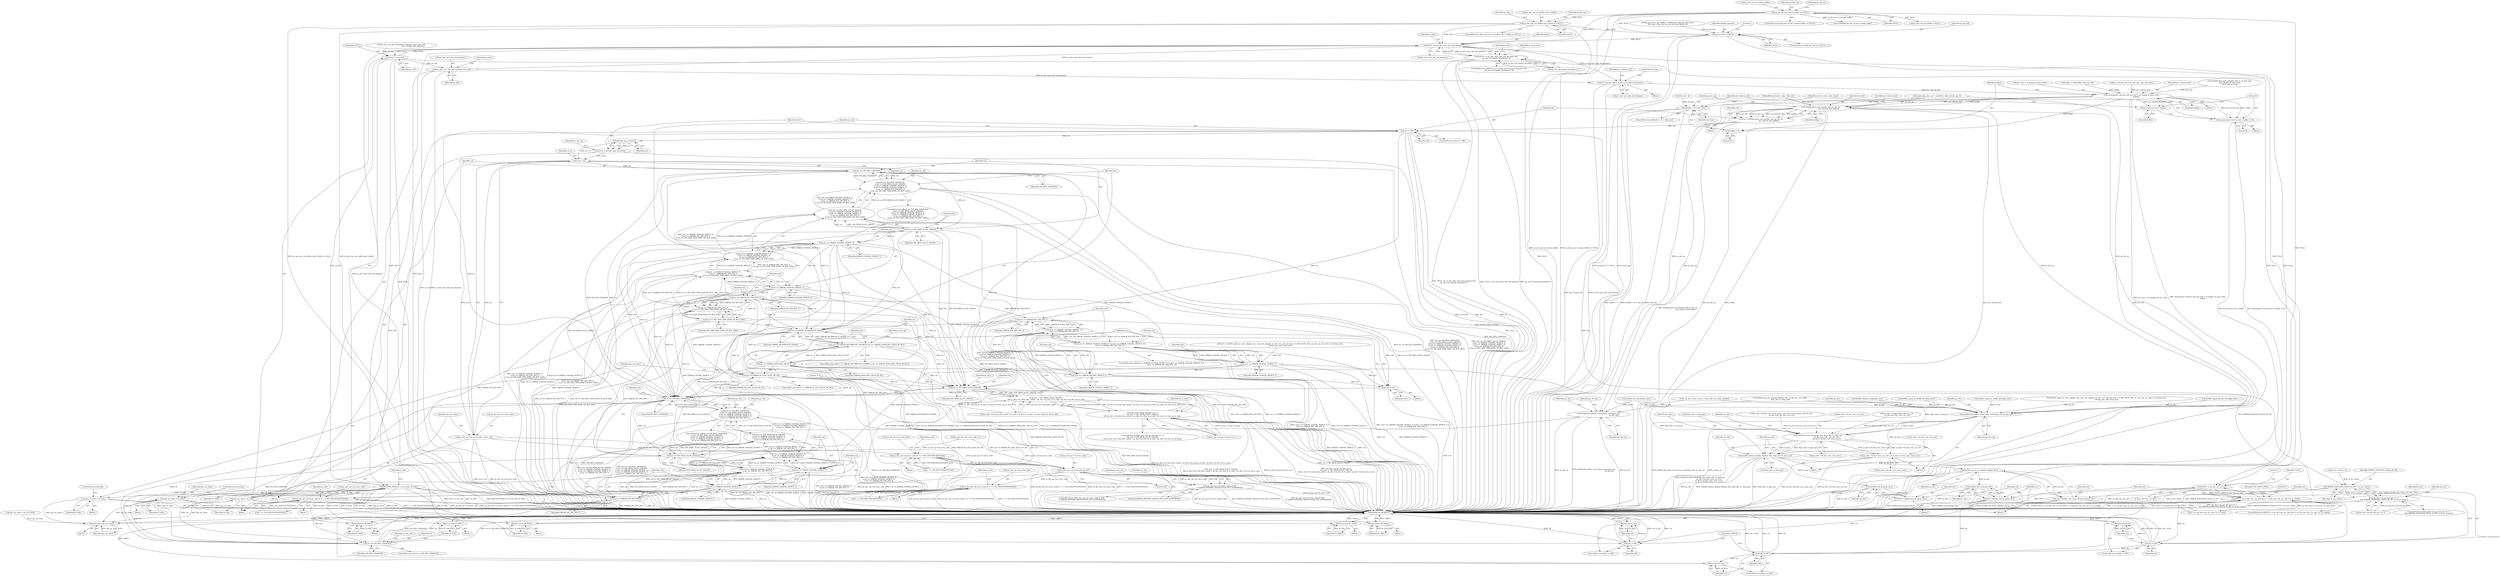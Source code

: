 digraph "0_Android_e86d3cfd2bc28dac421092106751e5638d54a848@array" {
"1000420" [label="(Call,ps_dec->ps_out_buffer->pu1_bufs[i] == NULL)"];
"1000266" [label="(Call,ps_dec_ip->pv_stream_buffer == NULL)"];
"1000622" [label="(Call,ps_pic_buf == NULL)"];
"1001022" [label="(Call,NULL == ps_dec->pu1_bits_buf_dynamic)"];
"1001021" [label="(Call,(NULL == ps_dec->pu1_bits_buf_dynamic) &&\n (ps_dec->i4_header_decoded & 1))"];
"1001065" [label="(Call,NULL == pv_buf)"];
"1001064" [label="(Call,RETURN_IF((NULL == pv_buf), IV_FAIL))"];
"1001226" [label="(Return,return (IV_FAIL);)"];
"1001294" [label="(Return,return (IV_FAIL);)"];
"1001342" [label="(Call,api_ret_value = IV_FAIL)"];
"1002270" [label="(Return,return api_ret_value;)"];
"1001390" [label="(Call,api_ret_value = IV_FAIL)"];
"1001399" [label="(Call,api_ret_value = IV_FAIL)"];
"1001447" [label="(Return,return (IV_FAIL);)"];
"1001660" [label="(Return,return IV_FAIL;)"];
"1001872" [label="(Return,return (IV_FAIL);)"];
"1001069" [label="(Call,ps_dec->pu1_bits_buf_dynamic = pv_buf)"];
"1001084" [label="(Call,pu1_bitstrm_buf = ps_dec->pu1_bits_buf_dynamic)"];
"1001231" [label="(Call,memcpy(pu1_bitstrm_buf, pu1_buf + u4_length_of_start_code,\n                   buflen))"];
"1001238" [label="(Call,(buflen + 8) < buf_size)"];
"1001239" [label="(Call,buflen + 8)"];
"1001244" [label="(Call,memset(pu1_bitstrm_buf + buflen, 0, 8))"];
"1001245" [label="(Call,pu1_bitstrm_buf + buflen)"];
"1001320" [label="(Call,ih264d_parse_nal_unit(dec_hdl, ps_dec_op,\n                              pu1_bitstrm_buf, buflen))"];
"1001279" [label="(Call,ih264d_fill_output_struct_from_context(ps_dec,\n                                                           ps_dec_op))"];
"1001318" [label="(Call,ret = ih264d_parse_nal_unit(dec_hdl, ps_dec_op,\n                              pu1_bitstrm_buf, buflen))"];
"1001326" [label="(Call,ret != OK)"];
"1001333" [label="(Call,ih264d_map_error(ret))"];
"1001331" [label="(Call,error =  ih264d_map_error(ret))"];
"1001339" [label="(Call,error | ret)"];
"1001335" [label="(Call,ps_dec_op->u4_error_code = error | ret)"];
"1001265" [label="(Call,ps_dec_op->u4_error_code |= 1 << IVD_INSUFFICIENTDATA)"];
"1001776" [label="(Call,ps_dec_op->u4_error_code & 0xff)"];
"1001775" [label="(Call,(ps_dec_op->u4_error_code & 0xff)\n != ERROR_DYNAMIC_RESOLUTION_NOT_SUPPORTED)"];
"1001808" [label="(Call,ps_dec_op->u4_error_code |= (1 << IVD_INSUFFICIENTDATA))"];
"1001828" [label="(Call,ps_dec_op->u4_error_code |= (1 << IVD_INSUFFICIENTDATA))"];
"1001347" [label="(Call,ret == IVD_RES_CHANGED)"];
"1001346" [label="(Call,(ret == IVD_RES_CHANGED)\n || (ret == IVD_MEM_ALLOC_FAILED)\n || (ret == ERROR_UNAVAIL_PICBUF_T)\n || (ret == ERROR_UNAVAIL_MVBUF_T)\n || (ret == ERROR_INV_SPS_PPS_T)\n || (ret == IVD_DISP_FRM_ZERO_OP_BUF_SIZE))"];
"1001351" [label="(Call,ret == IVD_MEM_ALLOC_FAILED)"];
"1001350" [label="(Call,(ret == IVD_MEM_ALLOC_FAILED)\n || (ret == ERROR_UNAVAIL_PICBUF_T)\n || (ret == ERROR_UNAVAIL_MVBUF_T)\n || (ret == ERROR_INV_SPS_PPS_T)\n || (ret == IVD_DISP_FRM_ZERO_OP_BUF_SIZE))"];
"1001355" [label="(Call,ret == ERROR_UNAVAIL_PICBUF_T)"];
"1001354" [label="(Call,(ret == ERROR_UNAVAIL_PICBUF_T)\n || (ret == ERROR_UNAVAIL_MVBUF_T)\n || (ret == ERROR_INV_SPS_PPS_T)\n || (ret == IVD_DISP_FRM_ZERO_OP_BUF_SIZE))"];
"1001359" [label="(Call,ret == ERROR_UNAVAIL_MVBUF_T)"];
"1001358" [label="(Call,(ret == ERROR_UNAVAIL_MVBUF_T)\n || (ret == ERROR_INV_SPS_PPS_T)\n || (ret == IVD_DISP_FRM_ZERO_OP_BUF_SIZE))"];
"1001363" [label="(Call,ret == ERROR_INV_SPS_PPS_T)"];
"1001362" [label="(Call,(ret == ERROR_INV_SPS_PPS_T)\n || (ret == IVD_DISP_FRM_ZERO_OP_BUF_SIZE))"];
"1001631" [label="(Call,(ret == ERROR_UNAVAIL_MVBUF_T)\n || (ret == ERROR_INV_SPS_PPS_T))"];
"1001627" [label="(Call,(ret == ERROR_UNAVAIL_PICBUF_T)\n || (ret == ERROR_UNAVAIL_MVBUF_T)\n || (ret == ERROR_INV_SPS_PPS_T))"];
"1001623" [label="(Call,(ret == IVD_MEM_ALLOC_FAILED)\n || (ret == ERROR_UNAVAIL_PICBUF_T)\n || (ret == ERROR_UNAVAIL_MVBUF_T)\n || (ret == ERROR_INV_SPS_PPS_T))"];
"1001619" [label="(Call,(ret == IVD_RES_CHANGED)\n || (ret == IVD_MEM_ALLOC_FAILED)\n || (ret == ERROR_UNAVAIL_PICBUF_T)\n || (ret == ERROR_UNAVAIL_MVBUF_T)\n || (ret == ERROR_INV_SPS_PPS_T))"];
"1001366" [label="(Call,ret == IVD_DISP_FRM_ZERO_OP_BUF_SIZE)"];
"1001378" [label="(Call,ret == ERROR_INCOMPLETE_FRAME)"];
"1001377" [label="(Call,(ret == ERROR_INCOMPLETE_FRAME) || (ret == ERROR_DANGLING_FIELD_IN_PIC))"];
"1001381" [label="(Call,ret == ERROR_DANGLING_FIELD_IN_PIC)"];
"1001395" [label="(Call,ret == ERROR_IN_LAST_SLICE_OF_PIC)"];
"1001510" [label="(Call,ret != IVD_MEM_ALLOC_FAILED)"];
"1001509" [label="(Call,(ret != IVD_MEM_ALLOC_FAILED)\n && ps_dec->u2_total_mbs_coded < ps_dec->u2_frm_ht_in_mbs * ps_dec->u2_frm_wd_in_mbs)"];
"1001503" [label="(Call,(ps_dec->u4_pic_buf_got == 1)\n && (ret != IVD_MEM_ALLOC_FAILED)\n && ps_dec->u2_total_mbs_coded < ps_dec->u2_frm_ht_in_mbs * ps_dec->u2_frm_wd_in_mbs)"];
"1001620" [label="(Call,ret == IVD_RES_CHANGED)"];
"1001624" [label="(Call,ret == IVD_MEM_ALLOC_FAILED)"];
"1001628" [label="(Call,ret == ERROR_UNAVAIL_PICBUF_T)"];
"1001632" [label="(Call,ret == ERROR_UNAVAIL_MVBUF_T)"];
"1001635" [label="(Call,ret == ERROR_INV_SPS_PPS_T)"];
"1001651" [label="(Call,ret == IVD_RES_CHANGED)"];
"1001881" [label="(Call,ERROR_DANGLING_FIELD_IN_PIC != i4_err_status)"];
"1001875" [label="(Call,(ps_dec->u4_pic_buf_got == 1)\n && (ERROR_DANGLING_FIELD_IN_PIC != i4_err_status))"];
"1001611" [label="(Call,ret1 == ERROR_INV_SPS_PPS_T)"];
"1001607" [label="(Call,(ret1 == ERROR_UNAVAIL_MVBUF_T) ||\n (ret1 == ERROR_INV_SPS_PPS_T))"];
"1001603" [label="(Call,(ret1 == ERROR_UNAVAIL_PICBUF_T) || (ret1 == ERROR_UNAVAIL_MVBUF_T) ||\n (ret1 == ERROR_INV_SPS_PPS_T))"];
"1001615" [label="(Call,ret = ret1)"];
"1001608" [label="(Call,ret1 == ERROR_UNAVAIL_MVBUF_T)"];
"1001604" [label="(Call,ret1 == ERROR_UNAVAIL_PICBUF_T)"];
"1002237" [label="(Call,ret != OK)"];
"1002240" [label="(Return,return ret;)"];
"1002247" [label="(Call,ret != OK)"];
"1002250" [label="(Return,return ret;)"];
"1002259" [label="(Call,ret != OK)"];
"1002262" [label="(Return,return ret;)"];
"1002092" [label="(Call,ih264d_fill_output_struct_from_context(ps_dec, ps_dec_op))"];
"1002123" [label="(Call,ih264d_format_convert(ps_dec, &(ps_dec->s_disp_op),\n                                  ps_dec->u4_fmt_conv_cur_row,\n                                  ps_dec->u4_fmt_conv_num_rows))"];
"1002135" [label="(Call,ps_dec->u4_fmt_conv_cur_row += ps_dec->u4_fmt_conv_num_rows)"];
"1002142" [label="(Call,ih264d_release_display_field(ps_dec, &(ps_dec->s_disp_op)))"];
"1002234" [label="(Call,ih264d_end_of_pic_dispbuf_mgr(ps_dec))"];
"1002232" [label="(Call,ret = ih264d_end_of_pic_dispbuf_mgr(ps_dec))"];
"1002244" [label="(Call,ih264d_end_of_pic(ps_dec))"];
"1002242" [label="(Call,ret = ih264d_end_of_pic(ps_dec))"];
"1002256" [label="(Call,ih264d_end_of_pic(ps_dec))"];
"1002254" [label="(Call,ret = ih264d_end_of_pic(ps_dec))"];
"1002170" [label="(Call,NULL != ps_dec->ps_cur_sps)"];
"1002169" [label="(Call,(NULL != ps_dec->ps_cur_sps) && (1 == (ps_dec->ps_cur_sps->u1_is_valid)))"];
"1001502" [label="(ControlStructure,if((ps_dec->u4_pic_buf_got == 1)\n && (ret != IVD_MEM_ALLOC_FAILED)\n && ps_dec->u2_total_mbs_coded < ps_dec->u2_frm_ht_in_mbs * ps_dec->u2_frm_wd_in_mbs))"];
"1001629" [label="(Identifier,ret)"];
"1001335" [label="(Call,ps_dec_op->u4_error_code = error | ret)"];
"1001243" [label="(Block,)"];
"1001379" [label="(Identifier,ret)"];
"1002247" [label="(Call,ret != OK)"];
"1001295" [label="(Identifier,IV_FAIL)"];
"1001328" [label="(Identifier,OK)"];
"1001269" [label="(Call,1 << IVD_INSUFFICIENTDATA)"];
"1002248" [label="(Identifier,ret)"];
"1001238" [label="(Call,(buflen + 8) < buf_size)"];
"1001399" [label="(Call,api_ret_value = IV_FAIL)"];
"1001882" [label="(Identifier,ERROR_DANGLING_FIELD_IN_PIC)"];
"1001839" [label="(Block,)"];
"1001343" [label="(Identifier,api_ret_value)"];
"1001259" [label="(Block,)"];
"1001828" [label="(Call,ps_dec_op->u4_error_code |= (1 << IVD_INSUFFICIENTDATA))"];
"1001615" [label="(Call,ret = ret1)"];
"1001650" [label="(ControlStructure,if(ret == IVD_RES_CHANGED))"];
"1002253" [label="(Block,)"];
"1000265" [label="(ControlStructure,if(ps_dec_ip->pv_stream_buffer == NULL))"];
"1002135" [label="(Call,ps_dec->u4_fmt_conv_cur_row += ps_dec->u4_fmt_conv_num_rows)"];
"1000419" [label="(ControlStructure,if(ps_dec->ps_out_buffer->pu1_bufs[i] == NULL))"];
"1001447" [label="(Return,return (IV_FAIL);)"];
"1001873" [label="(Identifier,IV_FAIL)"];
"1001340" [label="(Identifier,error)"];
"1002114" [label="(Call,ps_dec->s_disp_frame_info.u4_y_ht\n - ps_dec->u4_fmt_conv_cur_row)"];
"1002244" [label="(Call,ih264d_end_of_pic(ps_dec))"];
"1001085" [label="(Identifier,pu1_bitstrm_buf)"];
"1001387" [label="(Identifier,ps_dec_op)"];
"1002249" [label="(Identifier,OK)"];
"1002245" [label="(Identifier,ps_dec)"];
"1001614" [label="(Block,)"];
"1001248" [label="(Literal,0)"];
"1001384" [label="(Block,)"];
"1001066" [label="(Identifier,NULL)"];
"1001358" [label="(Call,(ret == ERROR_UNAVAIL_MVBUF_T)\n || (ret == ERROR_INV_SPS_PPS_T)\n || (ret == IVD_DISP_FRM_ZERO_OP_BUF_SIZE))"];
"1001377" [label="(Call,(ret == ERROR_INCOMPLETE_FRAME) || (ret == ERROR_DANGLING_FIELD_IN_PIC))"];
"1002250" [label="(Return,return ret;)"];
"1002046" [label="(Identifier,ps_dec)"];
"1002124" [label="(Identifier,ps_dec)"];
"1001345" [label="(ControlStructure,if((ret == IVD_RES_CHANGED)\n || (ret == IVD_MEM_ALLOC_FAILED)\n || (ret == ERROR_UNAVAIL_PICBUF_T)\n || (ret == ERROR_UNAVAIL_MVBUF_T)\n || (ret == ERROR_INV_SPS_PPS_T)\n || (ret == IVD_DISP_FRM_ZERO_OP_BUF_SIZE)))"];
"1001349" [label="(Identifier,IVD_RES_CHANGED)"];
"1001284" [label="(Identifier,ps_dec_op)"];
"1000428" [label="(Identifier,NULL)"];
"1001324" [label="(Identifier,buflen)"];
"1001281" [label="(Identifier,ps_dec_op)"];
"1000420" [label="(Call,ps_dec->ps_out_buffer->pu1_bufs[i] == NULL)"];
"1001329" [label="(Block,)"];
"1001448" [label="(Identifier,IV_FAIL)"];
"1001227" [label="(Identifier,IV_FAIL)"];
"1000159" [label="(Call,* ps_dec = (dec_struct_t *)(dec_hdl->pv_codec_handle))"];
"1001367" [label="(Identifier,ret)"];
"1001515" [label="(Identifier,ps_dec)"];
"1000194" [label="(Call,ret = 0)"];
"1002241" [label="(Identifier,ret)"];
"1001888" [label="(Identifier,ps_dec)"];
"1002251" [label="(Identifier,ret)"];
"1001876" [label="(Call,ps_dec->u4_pic_buf_got == 1)"];
"1001872" [label="(Return,return (IV_FAIL);)"];
"1001322" [label="(Identifier,ps_dec_op)"];
"1001361" [label="(Identifier,ERROR_UNAVAIL_MVBUF_T)"];
"1002098" [label="(Identifier,ps_dec)"];
"1001634" [label="(Identifier,ERROR_UNAVAIL_MVBUF_T)"];
"1001360" [label="(Identifier,ret)"];
"1002243" [label="(Identifier,ret)"];
"1001064" [label="(Call,RETURN_IF((NULL == pv_buf), IV_FAIL))"];
"1001380" [label="(Identifier,ERROR_INCOMPLETE_FRAME)"];
"1001781" [label="(Identifier,ERROR_DYNAMIC_RESOLUTION_NOT_SUPPORTED)"];
"1001242" [label="(Identifier,buf_size)"];
"1001509" [label="(Call,(ret != IVD_MEM_ALLOC_FAILED)\n && ps_dec->u2_total_mbs_coded < ps_dec->u2_frm_ht_in_mbs * ps_dec->u2_frm_wd_in_mbs)"];
"1002175" [label="(Call,1 == (ps_dec->ps_cur_sps->u1_is_valid))"];
"1001396" [label="(Identifier,ret)"];
"1001531" [label="(Identifier,ht_in_mbs)"];
"1001359" [label="(Call,ret == ERROR_UNAVAIL_MVBUF_T)"];
"1002139" [label="(Call,ps_dec->u4_fmt_conv_num_rows)"];
"1000154" [label="(MethodParameterIn,iv_obj_t *dec_hdl)"];
"1001394" [label="(ControlStructure,if(ret == ERROR_IN_LAST_SLICE_OF_PIC))"];
"1001003" [label="(Call,(UWORD8*)ps_dec_ip->pv_stream_buffer)"];
"1002258" [label="(ControlStructure,if(ret != OK))"];
"1002152" [label="(Identifier,ps_dec)"];
"1001657" [label="(Identifier,ps_dec_op)"];
"1002176" [label="(Literal,1)"];
"1000421" [label="(Call,ps_dec->ps_out_buffer->pu1_bufs[i])"];
"1000609" [label="(Call,ps_pic_buf = (pic_buffer_t *)ih264_buf_mgr_get_next_free(\n (buf_mgr_t *)ps_dec->pv_pic_buf_mgr, &free_id))"];
"1002186" [label="(Literal,0)"];
"1001237" [label="(ControlStructure,if((buflen + 8) < buf_size))"];
"1001613" [label="(Identifier,ERROR_INV_SPS_PPS_T)"];
"1002132" [label="(Call,ps_dec->u4_fmt_conv_num_rows)"];
"1001069" [label="(Call,ps_dec->pu1_bits_buf_dynamic = pv_buf)"];
"1001318" [label="(Call,ret = ih264d_parse_nal_unit(dec_hdl, ps_dec_op,\n                              pu1_bitstrm_buf, buflen))"];
"1001347" [label="(Call,ret == IVD_RES_CHANGED)"];
"1002254" [label="(Call,ret = ih264d_end_of_pic(ps_dec))"];
"1001625" [label="(Identifier,ret)"];
"1001381" [label="(Call,ret == ERROR_DANGLING_FIELD_IN_PIC)"];
"1001405" [label="(Identifier,ps_dec)"];
"1002169" [label="(Call,(NULL != ps_dec->ps_cur_sps) && (1 == (ps_dec->ps_cur_sps->u1_is_valid)))"];
"1001607" [label="(Call,(ret1 == ERROR_UNAVAIL_MVBUF_T) ||\n (ret1 == ERROR_INV_SPS_PPS_T))"];
"1002235" [label="(Identifier,ps_dec)"];
"1002233" [label="(Identifier,ret)"];
"1001231" [label="(Call,memcpy(pu1_bitstrm_buf, pu1_buf + u4_length_of_start_code,\n                   buflen))"];
"1001086" [label="(Call,ps_dec->pu1_bits_buf_dynamic)"];
"1001511" [label="(Identifier,ret)"];
"1002052" [label="(Block,)"];
"1000624" [label="(Identifier,NULL)"];
"1001651" [label="(Call,ret == IVD_RES_CHANGED)"];
"1001236" [label="(Identifier,buflen)"];
"1001056" [label="(Call,pv_buf = ps_dec->pf_aligned_alloc(pv_mem_ctxt, 128,\n                                              size + EXTRA_BS_OFFSET))"];
"1001635" [label="(Call,ret == ERROR_INV_SPS_PPS_T)"];
"1001096" [label="(Call,pu1_bitstrm_buf = ps_dec->pu1_bits_buf_static)"];
"1001348" [label="(Identifier,ret)"];
"1001090" [label="(Identifier,buf_size)"];
"1002172" [label="(Call,ps_dec->ps_cur_sps)"];
"1001775" [label="(Call,(ps_dec_op->u4_error_code & 0xff)\n != ERROR_DYNAMIC_RESOLUTION_NOT_SUPPORTED)"];
"1001246" [label="(Identifier,pu1_bitstrm_buf)"];
"1001785" [label="(Identifier,ps_dec_op)"];
"1002109" [label="(Block,)"];
"1001065" [label="(Call,NULL == pv_buf)"];
"1001935" [label="(Call,ih264d_deblock_display(ps_dec))"];
"1001382" [label="(Identifier,ret)"];
"1001636" [label="(Identifier,ret)"];
"1002271" [label="(Identifier,api_ret_value)"];
"1002207" [label="(Identifier,TOP_FIELD_ONLY)"];
"1001081" [label="(Identifier,ps_dec)"];
"1001068" [label="(Identifier,IV_FAIL)"];
"1001278" [label="(Block,)"];
"1001621" [label="(Identifier,ret)"];
"1001626" [label="(Identifier,IVD_MEM_ALLOC_FAILED)"];
"1001395" [label="(Call,ret == ERROR_IN_LAST_SLICE_OF_PIC)"];
"1001609" [label="(Identifier,ret1)"];
"1000629" [label="(Identifier,display_queued)"];
"1001652" [label="(Identifier,ret)"];
"1002242" [label="(Call,ret = ih264d_end_of_pic(ps_dec))"];
"1000157" [label="(Block,)"];
"1002170" [label="(Call,NULL != ps_dec->ps_cur_sps)"];
"1000677" [label="(Literal,1)"];
"1001279" [label="(Call,ih264d_fill_output_struct_from_context(ps_dec,\n                                                           ps_dec_op))"];
"1001342" [label="(Call,api_ret_value = IV_FAIL)"];
"1001612" [label="(Identifier,ret1)"];
"1001504" [label="(Call,ps_dec->u4_pic_buf_got == 1)"];
"1001023" [label="(Identifier,NULL)"];
"1001251" [label="(Identifier,u4_first_start_code_found)"];
"1002092" [label="(Call,ih264d_fill_output_struct_from_context(ps_dec, ps_dec_op))"];
"1001327" [label="(Identifier,ret)"];
"1001372" [label="(Identifier,ps_dec)"];
"1002125" [label="(Call,&(ps_dec->s_disp_op))"];
"1001337" [label="(Identifier,ps_dec_op)"];
"1001618" [label="(ControlStructure,if((ret == IVD_RES_CHANGED)\n || (ret == IVD_MEM_ALLOC_FAILED)\n || (ret == ERROR_UNAVAIL_PICBUF_T)\n || (ret == ERROR_UNAVAIL_MVBUF_T)\n || (ret == ERROR_INV_SPS_PPS_T)))"];
"1002270" [label="(Return,return api_ret_value;)"];
"1001653" [label="(Identifier,IVD_RES_CHANGED)"];
"1001070" [label="(Call,ps_dec->pu1_bits_buf_dynamic)"];
"1001241" [label="(Literal,8)"];
"1001368" [label="(Identifier,IVD_DISP_FRM_ZERO_OP_BUF_SIZE)"];
"1002262" [label="(Return,return ret;)"];
"1001776" [label="(Call,ps_dec_op->u4_error_code & 0xff)"];
"1002136" [label="(Call,ps_dec->u4_fmt_conv_cur_row)"];
"1001331" [label="(Call,error =  ih264d_map_error(ret))"];
"1000270" [label="(Identifier,NULL)"];
"1001181" [label="(Block,)"];
"1001334" [label="(Identifier,ret)"];
"1000998" [label="(Block,)"];
"1000490" [label="(Call,ps_dec_op->u4_error_code = 0)"];
"1001829" [label="(Call,ps_dec_op->u4_error_code)"];
"1001356" [label="(Identifier,ret)"];
"1001341" [label="(Identifier,ret)"];
"1002240" [label="(Return,return ret;)"];
"1002137" [label="(Identifier,ps_dec)"];
"1001319" [label="(Identifier,ret)"];
"1002110" [label="(Call,ps_dec->u4_fmt_conv_num_rows = ps_dec->s_disp_frame_info.u4_y_ht\n - ps_dec->u4_fmt_conv_cur_row)"];
"1001402" [label="(ControlStructure,break;)"];
"1001664" [label="(Identifier,ps_dec)"];
"1001020" [label="(ControlStructure,if((NULL == ps_dec->pu1_bits_buf_dynamic) &&\n (ps_dec->i4_header_decoded & 1)))"];
"1002144" [label="(Call,&(ps_dec->s_disp_op))"];
"1001357" [label="(Identifier,ERROR_UNAVAIL_PICBUF_T)"];
"1001336" [label="(Call,ps_dec_op->u4_error_code)"];
"1001881" [label="(Call,ERROR_DANGLING_FIELD_IN_PIC != i4_err_status)"];
"1001883" [label="(Identifier,i4_err_status)"];
"1002239" [label="(Identifier,OK)"];
"1001083" [label="(Block,)"];
"1001661" [label="(Identifier,IV_FAIL)"];
"1001037" [label="(Identifier,pv_mem_ctxt)"];
"1001321" [label="(Identifier,dec_hdl)"];
"1001780" [label="(Literal,0xff)"];
"1001391" [label="(Identifier,api_ret_value)"];
"1001628" [label="(Call,ret == ERROR_UNAVAIL_PICBUF_T)"];
"1002236" [label="(ControlStructure,if(ret != OK))"];
"1002263" [label="(Identifier,ret)"];
"1001232" [label="(Identifier,pu1_bitstrm_buf)"];
"1002255" [label="(Identifier,ret)"];
"1002168" [label="(ControlStructure,if((NULL != ps_dec->ps_cur_sps) && (1 == (ps_dec->ps_cur_sps->u1_is_valid))))"];
"1001622" [label="(Identifier,IVD_RES_CHANGED)"];
"1001602" [label="(ControlStructure,if((ret1 == ERROR_UNAVAIL_PICBUF_T) || (ret1 == ERROR_UNAVAIL_MVBUF_T) ||\n (ret1 == ERROR_INV_SPS_PPS_T)))"];
"1001616" [label="(Identifier,ret)"];
"1001390" [label="(Call,api_ret_value = IV_FAIL)"];
"1001809" [label="(Call,ps_dec_op->u4_error_code)"];
"1002123" [label="(Call,ih264d_format_convert(ps_dec, &(ps_dec->s_disp_op),\n                                  ps_dec->u4_fmt_conv_cur_row,\n                                  ps_dec->u4_fmt_conv_num_rows))"];
"1000622" [label="(Call,ps_pic_buf == NULL)"];
"1001111" [label="(Call,ih264d_find_start_code(pu1_buf, 0, u4_max_ofst,\n &u4_length_of_start_code,\n &u4_next_is_aud))"];
"1001266" [label="(Call,ps_dec_op->u4_error_code)"];
"1002237" [label="(Call,ret != OK)"];
"1001346" [label="(Call,(ret == IVD_RES_CHANGED)\n || (ret == IVD_MEM_ALLOC_FAILED)\n || (ret == ERROR_UNAVAIL_PICBUF_T)\n || (ret == ERROR_UNAVAIL_MVBUF_T)\n || (ret == ERROR_INV_SPS_PPS_T)\n || (ret == IVD_DISP_FRM_ZERO_OP_BUF_SIZE))"];
"1000167" [label="(Call,i4_err_status = 0)"];
"1001240" [label="(Identifier,buflen)"];
"1001875" [label="(Call,(ps_dec->u4_pic_buf_got == 1)\n && (ERROR_DANGLING_FIELD_IN_PIC != i4_err_status))"];
"1001624" [label="(Call,ret == IVD_MEM_ALLOC_FAILED)"];
"1001771" [label="(Call,ih264d_signal_bs_deblk_thread(ps_dec))"];
"1002093" [label="(Identifier,ps_dec)"];
"1002231" [label="(Block,)"];
"1001637" [label="(Identifier,ERROR_INV_SPS_PPS_T)"];
"1001812" [label="(Call,1 << IVD_INSUFFICIENTDATA)"];
"1001619" [label="(Call,(ret == IVD_RES_CHANGED)\n || (ret == IVD_MEM_ALLOC_FAILED)\n || (ret == ERROR_UNAVAIL_PICBUF_T)\n || (ret == ERROR_UNAVAIL_MVBUF_T)\n || (ret == ERROR_INV_SPS_PPS_T))"];
"1001323" [label="(Identifier,pu1_bitstrm_buf)"];
"1001280" [label="(Identifier,ps_dec)"];
"1000432" [label="(Identifier,ps_dec_op)"];
"1001832" [label="(Call,1 << IVD_INSUFFICIENTDATA)"];
"1001638" [label="(Block,)"];
"1001604" [label="(Call,ret1 == ERROR_UNAVAIL_PICBUF_T)"];
"1000267" [label="(Call,ps_dec_ip->pv_stream_buffer)"];
"1001633" [label="(Identifier,ret)"];
"1002257" [label="(Identifier,ps_dec)"];
"1001401" [label="(Identifier,IV_FAIL)"];
"1000274" [label="(Identifier,ps_dec_op)"];
"1001606" [label="(Identifier,ERROR_UNAVAIL_PICBUF_T)"];
"1001325" [label="(ControlStructure,if(ret != OK))"];
"1001827" [label="(Block,)"];
"1001032" [label="(Block,)"];
"1002142" [label="(Call,ih264d_release_display_field(ps_dec, &(ps_dec->s_disp_op)))"];
"1002234" [label="(Call,ih264d_end_of_pic_dispbuf_mgr(ps_dec))"];
"1002238" [label="(Identifier,ret)"];
"1002246" [label="(ControlStructure,if(ret != OK))"];
"1001874" [label="(ControlStructure,if((ps_dec->u4_pic_buf_got == 1)\n && (ERROR_DANGLING_FIELD_IN_PIC != i4_err_status)))"];
"1001245" [label="(Call,pu1_bitstrm_buf + buflen)"];
"1002064" [label="(Call,ih264d_get_next_display_field(ps_dec, ps_dec->ps_out_buffer,\n &(ps_dec->s_disp_op)))"];
"1001233" [label="(Call,pu1_buf + u4_length_of_start_code)"];
"1002050" [label="(Call,ih264d_signal_bs_deblk_thread(ps_dec))"];
"1001378" [label="(Call,ret == ERROR_INCOMPLETE_FRAME)"];
"1001131" [label="(Call,buf_size - 8)"];
"1001366" [label="(Call,ret == IVD_DISP_FRM_ZERO_OP_BUF_SIZE)"];
"1000266" [label="(Call,ps_dec_ip->pv_stream_buffer == NULL)"];
"1001623" [label="(Call,(ret == IVD_MEM_ALLOC_FAILED)\n || (ret == ERROR_UNAVAIL_PICBUF_T)\n || (ret == ERROR_UNAVAIL_MVBUF_T)\n || (ret == ERROR_INV_SPS_PPS_T))"];
"1001617" [label="(Identifier,ret1)"];
"1000621" [label="(ControlStructure,if(ps_pic_buf == NULL))"];
"1001339" [label="(Call,error | ret)"];
"1001513" [label="(Call,ps_dec->u2_total_mbs_coded < ps_dec->u2_frm_ht_in_mbs * ps_dec->u2_frm_wd_in_mbs)"];
"1001807" [label="(Block,)"];
"1001393" [label="(ControlStructure,break;)"];
"1001363" [label="(Call,ret == ERROR_INV_SPS_PPS_T)"];
"1001230" [label="(Block,)"];
"1001586" [label="(Call,ih264d_mark_err_slice_skip(ps_dec, num_mb_skipped, ps_dec->u1_nal_unit_type == IDR_SLICE_NAL, ps_dec->ps_cur_slice->u2_frame_num,\n &temp_poc, prev_slice_err))"];
"1002129" [label="(Call,ps_dec->u4_fmt_conv_cur_row)"];
"1001029" [label="(Identifier,ps_dec)"];
"1002232" [label="(Call,ret = ih264d_end_of_pic_dispbuf_mgr(ps_dec))"];
"1001407" [label="(Block,)"];
"1000317" [label="(Call,ps_dec->ps_out_buffer = NULL)"];
"1002264" [label="(Call,DATA_SYNC())"];
"1001084" [label="(Call,pu1_bitstrm_buf = ps_dec->pu1_bits_buf_dynamic)"];
"1001398" [label="(Block,)"];
"1001247" [label="(Identifier,buflen)"];
"1001383" [label="(Identifier,ERROR_DANGLING_FIELD_IN_PIC)"];
"1002272" [label="(MethodReturn,WORD32)"];
"1001071" [label="(Identifier,ps_dec)"];
"1001392" [label="(Identifier,IV_FAIL)"];
"1001024" [label="(Call,ps_dec->pu1_bits_buf_dynamic)"];
"1001344" [label="(Identifier,IV_FAIL)"];
"1000233" [label="(Call,memset(ps_dec_op, 0, sizeof(ivd_video_decode_op_t)))"];
"1001073" [label="(Identifier,pv_buf)"];
"1001640" [label="(Identifier,ps_dec)"];
"1001660" [label="(Return,return IV_FAIL;)"];
"1001127" [label="(Call,buflen = MIN(buflen, buf_size - 8))"];
"1001808" [label="(Call,ps_dec_op->u4_error_code |= (1 << IVD_INSUFFICIENTDATA))"];
"1001774" [label="(ControlStructure,if((ps_dec_op->u4_error_code & 0xff)\n != ERROR_DYNAMIC_RESOLUTION_NOT_SUPPORTED))"];
"1002256" [label="(Call,ih264d_end_of_pic(ps_dec))"];
"1001239" [label="(Call,buflen + 8)"];
"1001777" [label="(Call,ps_dec_op->u4_error_code)"];
"1001837" [label="(Identifier,ps_dec)"];
"1001354" [label="(Call,(ret == ERROR_UNAVAIL_PICBUF_T)\n || (ret == ERROR_UNAVAIL_MVBUF_T)\n || (ret == ERROR_INV_SPS_PPS_T)\n || (ret == IVD_DISP_FRM_ZERO_OP_BUF_SIZE))"];
"1001365" [label="(Identifier,ERROR_INV_SPS_PPS_T)"];
"1001244" [label="(Call,memset(pu1_bitstrm_buf + buflen, 0, 8))"];
"1001021" [label="(Call,(NULL == ps_dec->pu1_bits_buf_dynamic) &&\n (ps_dec->i4_header_decoded & 1))"];
"1001249" [label="(Literal,8)"];
"1001512" [label="(Identifier,IVD_MEM_ALLOC_FAILED)"];
"1001630" [label="(Identifier,ERROR_UNAVAIL_PICBUF_T)"];
"1001605" [label="(Identifier,ret1)"];
"1002094" [label="(Identifier,ps_dec_op)"];
"1001608" [label="(Call,ret1 == ERROR_UNAVAIL_MVBUF_T)"];
"1001510" [label="(Call,ret != IVD_MEM_ALLOC_FAILED)"];
"1002171" [label="(Identifier,NULL)"];
"1001076" [label="(Identifier,ps_dec)"];
"1000198" [label="(Call,api_ret_value = IV_SUCCESS)"];
"1001631" [label="(Call,(ret == ERROR_UNAVAIL_MVBUF_T)\n || (ret == ERROR_INV_SPS_PPS_T))"];
"1001632" [label="(Call,ret == ERROR_UNAVAIL_MVBUF_T)"];
"1001294" [label="(Return,return (IV_FAIL);)"];
"1001351" [label="(Call,ret == IVD_MEM_ALLOC_FAILED)"];
"1001400" [label="(Identifier,api_ret_value)"];
"1001503" [label="(Call,(ps_dec->u4_pic_buf_got == 1)\n && (ret != IVD_MEM_ALLOC_FAILED)\n && ps_dec->u2_total_mbs_coded < ps_dec->u2_frm_ht_in_mbs * ps_dec->u2_frm_wd_in_mbs)"];
"1001326" [label="(Call,ret != OK)"];
"1000289" [label="(Identifier,ps_dec_ip)"];
"1001067" [label="(Identifier,pv_buf)"];
"1001275" [label="(Identifier,ps_dec)"];
"1000449" [label="(Identifier,ps_dec)"];
"1001397" [label="(Identifier,ERROR_IN_LAST_SLICE_OF_PIC)"];
"1002259" [label="(Call,ret != OK)"];
"1001584" [label="(Call,ret1 = ih264d_mark_err_slice_skip(ps_dec, num_mb_skipped, ps_dec->u1_nal_unit_type == IDR_SLICE_NAL, ps_dec->ps_cur_slice->u2_frame_num,\n &temp_poc, prev_slice_err))"];
"1002143" [label="(Identifier,ps_dec)"];
"1001819" [label="(Identifier,ps_dec)"];
"1001320" [label="(Call,ih264d_parse_nal_unit(dec_hdl, ps_dec_op,\n                              pu1_bitstrm_buf, buflen))"];
"1001265" [label="(Call,ps_dec_op->u4_error_code |= 1 << IVD_INSUFFICIENTDATA)"];
"1001355" [label="(Call,ret == ERROR_UNAVAIL_PICBUF_T)"];
"1001762" [label="(Call,ih264d_signal_decode_thread(ps_dec))"];
"1001353" [label="(Identifier,IVD_MEM_ALLOC_FAILED)"];
"1000623" [label="(Identifier,ps_pic_buf)"];
"1001611" [label="(Call,ret1 == ERROR_INV_SPS_PPS_T)"];
"1001027" [label="(Call,ps_dec->i4_header_decoded & 1)"];
"1000918" [label="(Call,ih264d_init_decoder(ps_dec))"];
"1001350" [label="(Call,(ret == IVD_MEM_ALLOC_FAILED)\n || (ret == ERROR_UNAVAIL_PICBUF_T)\n || (ret == ERROR_UNAVAIL_MVBUF_T)\n || (ret == ERROR_INV_SPS_PPS_T)\n || (ret == IVD_DISP_FRM_ZERO_OP_BUF_SIZE))"];
"1001022" [label="(Call,NULL == ps_dec->pu1_bits_buf_dynamic)"];
"1001226" [label="(Return,return (IV_FAIL);)"];
"1001362" [label="(Call,(ret == ERROR_INV_SPS_PPS_T)\n || (ret == IVD_DISP_FRM_ZERO_OP_BUF_SIZE))"];
"1001603" [label="(Call,(ret1 == ERROR_UNAVAIL_PICBUF_T) || (ret1 == ERROR_UNAVAIL_MVBUF_T) ||\n (ret1 == ERROR_INV_SPS_PPS_T))"];
"1001627" [label="(Call,(ret == ERROR_UNAVAIL_PICBUF_T)\n || (ret == ERROR_UNAVAIL_MVBUF_T)\n || (ret == ERROR_INV_SPS_PPS_T))"];
"1001610" [label="(Identifier,ERROR_UNAVAIL_MVBUF_T)"];
"1001804" [label="(Identifier,ps_dec)"];
"1001332" [label="(Identifier,error)"];
"1001333" [label="(Call,ih264d_map_error(ret))"];
"1001364" [label="(Identifier,ret)"];
"1001376" [label="(ControlStructure,if((ret == ERROR_INCOMPLETE_FRAME) || (ret == ERROR_DANGLING_FIELD_IN_PIC)))"];
"1002260" [label="(Identifier,ret)"];
"1001352" [label="(Identifier,ret)"];
"1002261" [label="(Identifier,OK)"];
"1001620" [label="(Call,ret == IVD_RES_CHANGED)"];
"1000420" -> "1000419"  [label="AST: "];
"1000420" -> "1000428"  [label="CFG: "];
"1000421" -> "1000420"  [label="AST: "];
"1000428" -> "1000420"  [label="AST: "];
"1000432" -> "1000420"  [label="CFG: "];
"1000449" -> "1000420"  [label="CFG: "];
"1000420" -> "1002272"  [label="DDG: NULL"];
"1000420" -> "1002272"  [label="DDG: ps_dec->ps_out_buffer->pu1_bufs[i] == NULL"];
"1000420" -> "1002272"  [label="DDG: ps_dec->ps_out_buffer->pu1_bufs[i]"];
"1000266" -> "1000420"  [label="DDG: NULL"];
"1000420" -> "1000622"  [label="DDG: NULL"];
"1000420" -> "1001022"  [label="DDG: NULL"];
"1000266" -> "1000265"  [label="AST: "];
"1000266" -> "1000270"  [label="CFG: "];
"1000267" -> "1000266"  [label="AST: "];
"1000270" -> "1000266"  [label="AST: "];
"1000274" -> "1000266"  [label="CFG: "];
"1000289" -> "1000266"  [label="CFG: "];
"1000266" -> "1002272"  [label="DDG: ps_dec_ip->pv_stream_buffer"];
"1000266" -> "1002272"  [label="DDG: ps_dec_ip->pv_stream_buffer == NULL"];
"1000266" -> "1002272"  [label="DDG: NULL"];
"1000266" -> "1000317"  [label="DDG: NULL"];
"1000266" -> "1000622"  [label="DDG: NULL"];
"1000266" -> "1001003"  [label="DDG: ps_dec_ip->pv_stream_buffer"];
"1000266" -> "1001022"  [label="DDG: NULL"];
"1000622" -> "1000621"  [label="AST: "];
"1000622" -> "1000624"  [label="CFG: "];
"1000623" -> "1000622"  [label="AST: "];
"1000624" -> "1000622"  [label="AST: "];
"1000629" -> "1000622"  [label="CFG: "];
"1000677" -> "1000622"  [label="CFG: "];
"1000622" -> "1002272"  [label="DDG: ps_pic_buf == NULL"];
"1000622" -> "1002272"  [label="DDG: ps_pic_buf"];
"1000622" -> "1002272"  [label="DDG: NULL"];
"1000609" -> "1000622"  [label="DDG: ps_pic_buf"];
"1000622" -> "1001022"  [label="DDG: NULL"];
"1001022" -> "1001021"  [label="AST: "];
"1001022" -> "1001024"  [label="CFG: "];
"1001023" -> "1001022"  [label="AST: "];
"1001024" -> "1001022"  [label="AST: "];
"1001029" -> "1001022"  [label="CFG: "];
"1001021" -> "1001022"  [label="CFG: "];
"1001022" -> "1002272"  [label="DDG: ps_dec->pu1_bits_buf_dynamic"];
"1001022" -> "1002272"  [label="DDG: NULL"];
"1001022" -> "1001021"  [label="DDG: NULL"];
"1001022" -> "1001021"  [label="DDG: ps_dec->pu1_bits_buf_dynamic"];
"1001065" -> "1001022"  [label="DDG: NULL"];
"1001069" -> "1001022"  [label="DDG: ps_dec->pu1_bits_buf_dynamic"];
"1001022" -> "1001065"  [label="DDG: NULL"];
"1001022" -> "1001084"  [label="DDG: ps_dec->pu1_bits_buf_dynamic"];
"1001022" -> "1002170"  [label="DDG: NULL"];
"1001021" -> "1001020"  [label="AST: "];
"1001021" -> "1001027"  [label="CFG: "];
"1001027" -> "1001021"  [label="AST: "];
"1001037" -> "1001021"  [label="CFG: "];
"1001081" -> "1001021"  [label="CFG: "];
"1001021" -> "1002272"  [label="DDG: ps_dec->i4_header_decoded & 1"];
"1001021" -> "1002272"  [label="DDG: (NULL == ps_dec->pu1_bits_buf_dynamic) &&\n (ps_dec->i4_header_decoded & 1)"];
"1001021" -> "1002272"  [label="DDG: NULL == ps_dec->pu1_bits_buf_dynamic"];
"1001027" -> "1001021"  [label="DDG: ps_dec->i4_header_decoded"];
"1001027" -> "1001021"  [label="DDG: 1"];
"1001065" -> "1001064"  [label="AST: "];
"1001065" -> "1001067"  [label="CFG: "];
"1001066" -> "1001065"  [label="AST: "];
"1001067" -> "1001065"  [label="AST: "];
"1001068" -> "1001065"  [label="CFG: "];
"1001065" -> "1002272"  [label="DDG: NULL"];
"1001065" -> "1001064"  [label="DDG: NULL"];
"1001065" -> "1001064"  [label="DDG: pv_buf"];
"1001056" -> "1001065"  [label="DDG: pv_buf"];
"1001065" -> "1001069"  [label="DDG: pv_buf"];
"1001065" -> "1002170"  [label="DDG: NULL"];
"1001064" -> "1001032"  [label="AST: "];
"1001064" -> "1001068"  [label="CFG: "];
"1001068" -> "1001064"  [label="AST: "];
"1001071" -> "1001064"  [label="CFG: "];
"1001064" -> "1002272"  [label="DDG: RETURN_IF((NULL == pv_buf), IV_FAIL)"];
"1001064" -> "1002272"  [label="DDG: NULL == pv_buf"];
"1001064" -> "1002272"  [label="DDG: IV_FAIL"];
"1001064" -> "1001226"  [label="DDG: IV_FAIL"];
"1001064" -> "1001294"  [label="DDG: IV_FAIL"];
"1001064" -> "1001342"  [label="DDG: IV_FAIL"];
"1001064" -> "1001390"  [label="DDG: IV_FAIL"];
"1001064" -> "1001399"  [label="DDG: IV_FAIL"];
"1001064" -> "1001447"  [label="DDG: IV_FAIL"];
"1001064" -> "1001660"  [label="DDG: IV_FAIL"];
"1001064" -> "1001872"  [label="DDG: IV_FAIL"];
"1001226" -> "1001181"  [label="AST: "];
"1001226" -> "1001227"  [label="CFG: "];
"1001227" -> "1001226"  [label="AST: "];
"1002272" -> "1001226"  [label="CFG: "];
"1001226" -> "1002272"  [label="DDG: <RET>"];
"1001227" -> "1001226"  [label="DDG: IV_FAIL"];
"1001294" -> "1001278"  [label="AST: "];
"1001294" -> "1001295"  [label="CFG: "];
"1001295" -> "1001294"  [label="AST: "];
"1002272" -> "1001294"  [label="CFG: "];
"1001294" -> "1002272"  [label="DDG: <RET>"];
"1001295" -> "1001294"  [label="DDG: IV_FAIL"];
"1001342" -> "1001329"  [label="AST: "];
"1001342" -> "1001344"  [label="CFG: "];
"1001343" -> "1001342"  [label="AST: "];
"1001344" -> "1001342"  [label="AST: "];
"1001348" -> "1001342"  [label="CFG: "];
"1001342" -> "1002272"  [label="DDG: api_ret_value"];
"1001342" -> "1002272"  [label="DDG: IV_FAIL"];
"1001342" -> "1002270"  [label="DDG: api_ret_value"];
"1002270" -> "1000157"  [label="AST: "];
"1002270" -> "1002271"  [label="CFG: "];
"1002271" -> "1002270"  [label="AST: "];
"1002272" -> "1002270"  [label="CFG: "];
"1002270" -> "1002272"  [label="DDG: <RET>"];
"1002271" -> "1002270"  [label="DDG: api_ret_value"];
"1001399" -> "1002270"  [label="DDG: api_ret_value"];
"1000198" -> "1002270"  [label="DDG: api_ret_value"];
"1001390" -> "1002270"  [label="DDG: api_ret_value"];
"1001390" -> "1001384"  [label="AST: "];
"1001390" -> "1001392"  [label="CFG: "];
"1001391" -> "1001390"  [label="AST: "];
"1001392" -> "1001390"  [label="AST: "];
"1001393" -> "1001390"  [label="CFG: "];
"1001390" -> "1002272"  [label="DDG: IV_FAIL"];
"1001390" -> "1002272"  [label="DDG: api_ret_value"];
"1001399" -> "1001398"  [label="AST: "];
"1001399" -> "1001401"  [label="CFG: "];
"1001400" -> "1001399"  [label="AST: "];
"1001401" -> "1001399"  [label="AST: "];
"1001402" -> "1001399"  [label="CFG: "];
"1001399" -> "1002272"  [label="DDG: api_ret_value"];
"1001399" -> "1002272"  [label="DDG: IV_FAIL"];
"1001447" -> "1001407"  [label="AST: "];
"1001447" -> "1001448"  [label="CFG: "];
"1001448" -> "1001447"  [label="AST: "];
"1002272" -> "1001447"  [label="CFG: "];
"1001447" -> "1002272"  [label="DDG: <RET>"];
"1001448" -> "1001447"  [label="DDG: IV_FAIL"];
"1001660" -> "1001638"  [label="AST: "];
"1001660" -> "1001661"  [label="CFG: "];
"1001661" -> "1001660"  [label="AST: "];
"1002272" -> "1001660"  [label="CFG: "];
"1001660" -> "1002272"  [label="DDG: <RET>"];
"1001661" -> "1001660"  [label="DDG: IV_FAIL"];
"1001872" -> "1001839"  [label="AST: "];
"1001872" -> "1001873"  [label="CFG: "];
"1001873" -> "1001872"  [label="AST: "];
"1002272" -> "1001872"  [label="CFG: "];
"1001872" -> "1002272"  [label="DDG: <RET>"];
"1001873" -> "1001872"  [label="DDG: IV_FAIL"];
"1001069" -> "1001032"  [label="AST: "];
"1001069" -> "1001073"  [label="CFG: "];
"1001070" -> "1001069"  [label="AST: "];
"1001073" -> "1001069"  [label="AST: "];
"1001076" -> "1001069"  [label="CFG: "];
"1001069" -> "1002272"  [label="DDG: pv_buf"];
"1001069" -> "1002272"  [label="DDG: ps_dec->pu1_bits_buf_dynamic"];
"1001069" -> "1001084"  [label="DDG: ps_dec->pu1_bits_buf_dynamic"];
"1001084" -> "1001083"  [label="AST: "];
"1001084" -> "1001086"  [label="CFG: "];
"1001085" -> "1001084"  [label="AST: "];
"1001086" -> "1001084"  [label="AST: "];
"1001090" -> "1001084"  [label="CFG: "];
"1001084" -> "1002272"  [label="DDG: pu1_bitstrm_buf"];
"1001084" -> "1002272"  [label="DDG: ps_dec->pu1_bits_buf_dynamic"];
"1001084" -> "1001231"  [label="DDG: pu1_bitstrm_buf"];
"1001231" -> "1001230"  [label="AST: "];
"1001231" -> "1001236"  [label="CFG: "];
"1001232" -> "1001231"  [label="AST: "];
"1001233" -> "1001231"  [label="AST: "];
"1001236" -> "1001231"  [label="AST: "];
"1001240" -> "1001231"  [label="CFG: "];
"1001231" -> "1002272"  [label="DDG: pu1_buf + u4_length_of_start_code"];
"1001231" -> "1002272"  [label="DDG: memcpy(pu1_bitstrm_buf, pu1_buf + u4_length_of_start_code,\n                   buflen)"];
"1001096" -> "1001231"  [label="DDG: pu1_bitstrm_buf"];
"1001111" -> "1001231"  [label="DDG: pu1_buf"];
"1001127" -> "1001231"  [label="DDG: buflen"];
"1001231" -> "1001238"  [label="DDG: buflen"];
"1001231" -> "1001239"  [label="DDG: buflen"];
"1001231" -> "1001244"  [label="DDG: pu1_bitstrm_buf"];
"1001231" -> "1001244"  [label="DDG: buflen"];
"1001231" -> "1001245"  [label="DDG: pu1_bitstrm_buf"];
"1001231" -> "1001245"  [label="DDG: buflen"];
"1001231" -> "1001320"  [label="DDG: pu1_bitstrm_buf"];
"1001231" -> "1001320"  [label="DDG: buflen"];
"1001238" -> "1001237"  [label="AST: "];
"1001238" -> "1001242"  [label="CFG: "];
"1001239" -> "1001238"  [label="AST: "];
"1001242" -> "1001238"  [label="AST: "];
"1001246" -> "1001238"  [label="CFG: "];
"1001251" -> "1001238"  [label="CFG: "];
"1001238" -> "1002272"  [label="DDG: buflen + 8"];
"1001238" -> "1002272"  [label="DDG: (buflen + 8) < buf_size"];
"1001238" -> "1002272"  [label="DDG: buf_size"];
"1001131" -> "1001238"  [label="DDG: buf_size"];
"1001239" -> "1001241"  [label="CFG: "];
"1001240" -> "1001239"  [label="AST: "];
"1001241" -> "1001239"  [label="AST: "];
"1001242" -> "1001239"  [label="CFG: "];
"1001244" -> "1001243"  [label="AST: "];
"1001244" -> "1001249"  [label="CFG: "];
"1001245" -> "1001244"  [label="AST: "];
"1001248" -> "1001244"  [label="AST: "];
"1001249" -> "1001244"  [label="AST: "];
"1001251" -> "1001244"  [label="CFG: "];
"1001244" -> "1002272"  [label="DDG: memset(pu1_bitstrm_buf + buflen, 0, 8)"];
"1001244" -> "1002272"  [label="DDG: pu1_bitstrm_buf + buflen"];
"1001245" -> "1001247"  [label="CFG: "];
"1001246" -> "1001245"  [label="AST: "];
"1001247" -> "1001245"  [label="AST: "];
"1001248" -> "1001245"  [label="CFG: "];
"1001320" -> "1001318"  [label="AST: "];
"1001320" -> "1001324"  [label="CFG: "];
"1001321" -> "1001320"  [label="AST: "];
"1001322" -> "1001320"  [label="AST: "];
"1001323" -> "1001320"  [label="AST: "];
"1001324" -> "1001320"  [label="AST: "];
"1001318" -> "1001320"  [label="CFG: "];
"1001320" -> "1002272"  [label="DDG: dec_hdl"];
"1001320" -> "1002272"  [label="DDG: ps_dec_op"];
"1001320" -> "1002272"  [label="DDG: buflen"];
"1001320" -> "1002272"  [label="DDG: pu1_bitstrm_buf"];
"1001320" -> "1001279"  [label="DDG: ps_dec_op"];
"1001320" -> "1001318"  [label="DDG: dec_hdl"];
"1001320" -> "1001318"  [label="DDG: ps_dec_op"];
"1001320" -> "1001318"  [label="DDG: pu1_bitstrm_buf"];
"1001320" -> "1001318"  [label="DDG: buflen"];
"1000154" -> "1001320"  [label="DDG: dec_hdl"];
"1000233" -> "1001320"  [label="DDG: ps_dec_op"];
"1001320" -> "1002092"  [label="DDG: ps_dec_op"];
"1001279" -> "1001278"  [label="AST: "];
"1001279" -> "1001281"  [label="CFG: "];
"1001280" -> "1001279"  [label="AST: "];
"1001281" -> "1001279"  [label="AST: "];
"1001284" -> "1001279"  [label="CFG: "];
"1001279" -> "1002272"  [label="DDG: ps_dec"];
"1001279" -> "1002272"  [label="DDG: ps_dec_op"];
"1001279" -> "1002272"  [label="DDG: ih264d_fill_output_struct_from_context(ps_dec,\n                                                           ps_dec_op)"];
"1000918" -> "1001279"  [label="DDG: ps_dec"];
"1000159" -> "1001279"  [label="DDG: ps_dec"];
"1000233" -> "1001279"  [label="DDG: ps_dec_op"];
"1001318" -> "1000998"  [label="AST: "];
"1001319" -> "1001318"  [label="AST: "];
"1001327" -> "1001318"  [label="CFG: "];
"1001318" -> "1002272"  [label="DDG: ih264d_parse_nal_unit(dec_hdl, ps_dec_op,\n                              pu1_bitstrm_buf, buflen)"];
"1001318" -> "1001326"  [label="DDG: ret"];
"1001326" -> "1001325"  [label="AST: "];
"1001326" -> "1001328"  [label="CFG: "];
"1001327" -> "1001326"  [label="AST: "];
"1001328" -> "1001326"  [label="AST: "];
"1001332" -> "1001326"  [label="CFG: "];
"1001405" -> "1001326"  [label="CFG: "];
"1001326" -> "1002272"  [label="DDG: ret != OK"];
"1001326" -> "1002272"  [label="DDG: OK"];
"1001326" -> "1002272"  [label="DDG: ret"];
"1001326" -> "1001333"  [label="DDG: ret"];
"1001326" -> "1001510"  [label="DDG: ret"];
"1001326" -> "1001620"  [label="DDG: ret"];
"1001326" -> "1002237"  [label="DDG: OK"];
"1001326" -> "1002259"  [label="DDG: OK"];
"1001333" -> "1001331"  [label="AST: "];
"1001333" -> "1001334"  [label="CFG: "];
"1001334" -> "1001333"  [label="AST: "];
"1001331" -> "1001333"  [label="CFG: "];
"1001333" -> "1001331"  [label="DDG: ret"];
"1001333" -> "1001339"  [label="DDG: ret"];
"1001331" -> "1001329"  [label="AST: "];
"1001332" -> "1001331"  [label="AST: "];
"1001337" -> "1001331"  [label="CFG: "];
"1001331" -> "1002272"  [label="DDG: ih264d_map_error(ret)"];
"1001331" -> "1001339"  [label="DDG: error"];
"1001339" -> "1001335"  [label="AST: "];
"1001339" -> "1001341"  [label="CFG: "];
"1001340" -> "1001339"  [label="AST: "];
"1001341" -> "1001339"  [label="AST: "];
"1001335" -> "1001339"  [label="CFG: "];
"1001339" -> "1002272"  [label="DDG: error"];
"1001339" -> "1001335"  [label="DDG: error"];
"1001339" -> "1001335"  [label="DDG: ret"];
"1001339" -> "1001347"  [label="DDG: ret"];
"1001335" -> "1001329"  [label="AST: "];
"1001336" -> "1001335"  [label="AST: "];
"1001343" -> "1001335"  [label="CFG: "];
"1001335" -> "1002272"  [label="DDG: error | ret"];
"1001335" -> "1002272"  [label="DDG: ps_dec_op->u4_error_code"];
"1001335" -> "1001265"  [label="DDG: ps_dec_op->u4_error_code"];
"1001335" -> "1001776"  [label="DDG: ps_dec_op->u4_error_code"];
"1001265" -> "1001259"  [label="AST: "];
"1001265" -> "1001269"  [label="CFG: "];
"1001266" -> "1001265"  [label="AST: "];
"1001269" -> "1001265"  [label="AST: "];
"1001275" -> "1001265"  [label="CFG: "];
"1001265" -> "1002272"  [label="DDG: ps_dec_op->u4_error_code |= 1 << IVD_INSUFFICIENTDATA"];
"1001265" -> "1002272"  [label="DDG: ps_dec_op->u4_error_code"];
"1001265" -> "1002272"  [label="DDG: 1 << IVD_INSUFFICIENTDATA"];
"1000490" -> "1001265"  [label="DDG: ps_dec_op->u4_error_code"];
"1001269" -> "1001265"  [label="DDG: 1"];
"1001269" -> "1001265"  [label="DDG: IVD_INSUFFICIENTDATA"];
"1001265" -> "1001776"  [label="DDG: ps_dec_op->u4_error_code"];
"1001776" -> "1001775"  [label="AST: "];
"1001776" -> "1001780"  [label="CFG: "];
"1001777" -> "1001776"  [label="AST: "];
"1001780" -> "1001776"  [label="AST: "];
"1001781" -> "1001776"  [label="CFG: "];
"1001776" -> "1002272"  [label="DDG: ps_dec_op->u4_error_code"];
"1001776" -> "1001775"  [label="DDG: ps_dec_op->u4_error_code"];
"1001776" -> "1001775"  [label="DDG: 0xff"];
"1000490" -> "1001776"  [label="DDG: ps_dec_op->u4_error_code"];
"1001776" -> "1001808"  [label="DDG: ps_dec_op->u4_error_code"];
"1001776" -> "1001828"  [label="DDG: ps_dec_op->u4_error_code"];
"1001775" -> "1001774"  [label="AST: "];
"1001775" -> "1001781"  [label="CFG: "];
"1001781" -> "1001775"  [label="AST: "];
"1001785" -> "1001775"  [label="CFG: "];
"1001804" -> "1001775"  [label="CFG: "];
"1001775" -> "1002272"  [label="DDG: ERROR_DYNAMIC_RESOLUTION_NOT_SUPPORTED"];
"1001775" -> "1002272"  [label="DDG: (ps_dec_op->u4_error_code & 0xff)\n != ERROR_DYNAMIC_RESOLUTION_NOT_SUPPORTED"];
"1001775" -> "1002272"  [label="DDG: ps_dec_op->u4_error_code & 0xff"];
"1001808" -> "1001807"  [label="AST: "];
"1001808" -> "1001812"  [label="CFG: "];
"1001809" -> "1001808"  [label="AST: "];
"1001812" -> "1001808"  [label="AST: "];
"1001819" -> "1001808"  [label="CFG: "];
"1001808" -> "1002272"  [label="DDG: ps_dec_op->u4_error_code |= (1 << IVD_INSUFFICIENTDATA)"];
"1001808" -> "1002272"  [label="DDG: 1 << IVD_INSUFFICIENTDATA"];
"1001808" -> "1002272"  [label="DDG: ps_dec_op->u4_error_code"];
"1001812" -> "1001808"  [label="DDG: 1"];
"1001812" -> "1001808"  [label="DDG: IVD_INSUFFICIENTDATA"];
"1001808" -> "1001828"  [label="DDG: ps_dec_op->u4_error_code"];
"1001828" -> "1001827"  [label="AST: "];
"1001828" -> "1001832"  [label="CFG: "];
"1001829" -> "1001828"  [label="AST: "];
"1001832" -> "1001828"  [label="AST: "];
"1001837" -> "1001828"  [label="CFG: "];
"1001828" -> "1002272"  [label="DDG: ps_dec_op->u4_error_code"];
"1001828" -> "1002272"  [label="DDG: ps_dec_op->u4_error_code |= (1 << IVD_INSUFFICIENTDATA)"];
"1001828" -> "1002272"  [label="DDG: 1 << IVD_INSUFFICIENTDATA"];
"1001832" -> "1001828"  [label="DDG: 1"];
"1001832" -> "1001828"  [label="DDG: IVD_INSUFFICIENTDATA"];
"1001347" -> "1001346"  [label="AST: "];
"1001347" -> "1001349"  [label="CFG: "];
"1001348" -> "1001347"  [label="AST: "];
"1001349" -> "1001347"  [label="AST: "];
"1001352" -> "1001347"  [label="CFG: "];
"1001346" -> "1001347"  [label="CFG: "];
"1001347" -> "1002272"  [label="DDG: IVD_RES_CHANGED"];
"1001347" -> "1001346"  [label="DDG: ret"];
"1001347" -> "1001346"  [label="DDG: IVD_RES_CHANGED"];
"1001347" -> "1001351"  [label="DDG: ret"];
"1001347" -> "1001378"  [label="DDG: ret"];
"1001347" -> "1001510"  [label="DDG: ret"];
"1001347" -> "1001620"  [label="DDG: ret"];
"1001347" -> "1001620"  [label="DDG: IVD_RES_CHANGED"];
"1001346" -> "1001345"  [label="AST: "];
"1001346" -> "1001350"  [label="CFG: "];
"1001350" -> "1001346"  [label="AST: "];
"1001372" -> "1001346"  [label="CFG: "];
"1001379" -> "1001346"  [label="CFG: "];
"1001346" -> "1002272"  [label="DDG: (ret == IVD_MEM_ALLOC_FAILED)\n || (ret == ERROR_UNAVAIL_PICBUF_T)\n || (ret == ERROR_UNAVAIL_MVBUF_T)\n || (ret == ERROR_INV_SPS_PPS_T)\n || (ret == IVD_DISP_FRM_ZERO_OP_BUF_SIZE)"];
"1001346" -> "1002272"  [label="DDG: ret == IVD_RES_CHANGED"];
"1001346" -> "1002272"  [label="DDG: (ret == IVD_RES_CHANGED)\n || (ret == IVD_MEM_ALLOC_FAILED)\n || (ret == ERROR_UNAVAIL_PICBUF_T)\n || (ret == ERROR_UNAVAIL_MVBUF_T)\n || (ret == ERROR_INV_SPS_PPS_T)\n || (ret == IVD_DISP_FRM_ZERO_OP_BUF_SIZE)"];
"1001350" -> "1001346"  [label="DDG: ret == IVD_MEM_ALLOC_FAILED"];
"1001350" -> "1001346"  [label="DDG: (ret == ERROR_UNAVAIL_PICBUF_T)\n || (ret == ERROR_UNAVAIL_MVBUF_T)\n || (ret == ERROR_INV_SPS_PPS_T)\n || (ret == IVD_DISP_FRM_ZERO_OP_BUF_SIZE)"];
"1001351" -> "1001350"  [label="AST: "];
"1001351" -> "1001353"  [label="CFG: "];
"1001352" -> "1001351"  [label="AST: "];
"1001353" -> "1001351"  [label="AST: "];
"1001356" -> "1001351"  [label="CFG: "];
"1001350" -> "1001351"  [label="CFG: "];
"1001351" -> "1002272"  [label="DDG: IVD_MEM_ALLOC_FAILED"];
"1001351" -> "1001350"  [label="DDG: ret"];
"1001351" -> "1001350"  [label="DDG: IVD_MEM_ALLOC_FAILED"];
"1001351" -> "1001355"  [label="DDG: ret"];
"1001351" -> "1001378"  [label="DDG: ret"];
"1001351" -> "1001510"  [label="DDG: ret"];
"1001351" -> "1001510"  [label="DDG: IVD_MEM_ALLOC_FAILED"];
"1001351" -> "1001620"  [label="DDG: ret"];
"1001351" -> "1001624"  [label="DDG: IVD_MEM_ALLOC_FAILED"];
"1001350" -> "1001354"  [label="CFG: "];
"1001354" -> "1001350"  [label="AST: "];
"1001350" -> "1002272"  [label="DDG: (ret == ERROR_UNAVAIL_PICBUF_T)\n || (ret == ERROR_UNAVAIL_MVBUF_T)\n || (ret == ERROR_INV_SPS_PPS_T)\n || (ret == IVD_DISP_FRM_ZERO_OP_BUF_SIZE)"];
"1001350" -> "1002272"  [label="DDG: ret == IVD_MEM_ALLOC_FAILED"];
"1001354" -> "1001350"  [label="DDG: ret == ERROR_UNAVAIL_PICBUF_T"];
"1001354" -> "1001350"  [label="DDG: (ret == ERROR_UNAVAIL_MVBUF_T)\n || (ret == ERROR_INV_SPS_PPS_T)\n || (ret == IVD_DISP_FRM_ZERO_OP_BUF_SIZE)"];
"1001355" -> "1001354"  [label="AST: "];
"1001355" -> "1001357"  [label="CFG: "];
"1001356" -> "1001355"  [label="AST: "];
"1001357" -> "1001355"  [label="AST: "];
"1001360" -> "1001355"  [label="CFG: "];
"1001354" -> "1001355"  [label="CFG: "];
"1001355" -> "1002272"  [label="DDG: ERROR_UNAVAIL_PICBUF_T"];
"1001355" -> "1001354"  [label="DDG: ret"];
"1001355" -> "1001354"  [label="DDG: ERROR_UNAVAIL_PICBUF_T"];
"1001355" -> "1001359"  [label="DDG: ret"];
"1001355" -> "1001378"  [label="DDG: ret"];
"1001355" -> "1001510"  [label="DDG: ret"];
"1001355" -> "1001604"  [label="DDG: ERROR_UNAVAIL_PICBUF_T"];
"1001355" -> "1001620"  [label="DDG: ret"];
"1001355" -> "1001628"  [label="DDG: ERROR_UNAVAIL_PICBUF_T"];
"1001354" -> "1001358"  [label="CFG: "];
"1001358" -> "1001354"  [label="AST: "];
"1001354" -> "1002272"  [label="DDG: ret == ERROR_UNAVAIL_PICBUF_T"];
"1001354" -> "1002272"  [label="DDG: (ret == ERROR_UNAVAIL_MVBUF_T)\n || (ret == ERROR_INV_SPS_PPS_T)\n || (ret == IVD_DISP_FRM_ZERO_OP_BUF_SIZE)"];
"1001358" -> "1001354"  [label="DDG: ret == ERROR_UNAVAIL_MVBUF_T"];
"1001358" -> "1001354"  [label="DDG: (ret == ERROR_INV_SPS_PPS_T)\n || (ret == IVD_DISP_FRM_ZERO_OP_BUF_SIZE)"];
"1001359" -> "1001358"  [label="AST: "];
"1001359" -> "1001361"  [label="CFG: "];
"1001360" -> "1001359"  [label="AST: "];
"1001361" -> "1001359"  [label="AST: "];
"1001364" -> "1001359"  [label="CFG: "];
"1001358" -> "1001359"  [label="CFG: "];
"1001359" -> "1002272"  [label="DDG: ERROR_UNAVAIL_MVBUF_T"];
"1001359" -> "1001358"  [label="DDG: ret"];
"1001359" -> "1001358"  [label="DDG: ERROR_UNAVAIL_MVBUF_T"];
"1001359" -> "1001363"  [label="DDG: ret"];
"1001359" -> "1001378"  [label="DDG: ret"];
"1001359" -> "1001510"  [label="DDG: ret"];
"1001359" -> "1001608"  [label="DDG: ERROR_UNAVAIL_MVBUF_T"];
"1001359" -> "1001620"  [label="DDG: ret"];
"1001359" -> "1001632"  [label="DDG: ERROR_UNAVAIL_MVBUF_T"];
"1001358" -> "1001362"  [label="CFG: "];
"1001362" -> "1001358"  [label="AST: "];
"1001358" -> "1002272"  [label="DDG: ret == ERROR_UNAVAIL_MVBUF_T"];
"1001358" -> "1002272"  [label="DDG: (ret == ERROR_INV_SPS_PPS_T)\n || (ret == IVD_DISP_FRM_ZERO_OP_BUF_SIZE)"];
"1001362" -> "1001358"  [label="DDG: ret == ERROR_INV_SPS_PPS_T"];
"1001362" -> "1001358"  [label="DDG: ret == IVD_DISP_FRM_ZERO_OP_BUF_SIZE"];
"1001363" -> "1001362"  [label="AST: "];
"1001363" -> "1001365"  [label="CFG: "];
"1001364" -> "1001363"  [label="AST: "];
"1001365" -> "1001363"  [label="AST: "];
"1001367" -> "1001363"  [label="CFG: "];
"1001362" -> "1001363"  [label="CFG: "];
"1001363" -> "1002272"  [label="DDG: ERROR_INV_SPS_PPS_T"];
"1001363" -> "1001362"  [label="DDG: ret"];
"1001363" -> "1001362"  [label="DDG: ERROR_INV_SPS_PPS_T"];
"1001363" -> "1001366"  [label="DDG: ret"];
"1001363" -> "1001378"  [label="DDG: ret"];
"1001363" -> "1001510"  [label="DDG: ret"];
"1001363" -> "1001611"  [label="DDG: ERROR_INV_SPS_PPS_T"];
"1001363" -> "1001620"  [label="DDG: ret"];
"1001363" -> "1001635"  [label="DDG: ERROR_INV_SPS_PPS_T"];
"1001362" -> "1001366"  [label="CFG: "];
"1001366" -> "1001362"  [label="AST: "];
"1001362" -> "1002272"  [label="DDG: ret == IVD_DISP_FRM_ZERO_OP_BUF_SIZE"];
"1001362" -> "1002272"  [label="DDG: ret == ERROR_INV_SPS_PPS_T"];
"1001366" -> "1001362"  [label="DDG: ret"];
"1001366" -> "1001362"  [label="DDG: IVD_DISP_FRM_ZERO_OP_BUF_SIZE"];
"1001362" -> "1001631"  [label="DDG: ret == ERROR_INV_SPS_PPS_T"];
"1001631" -> "1001627"  [label="AST: "];
"1001631" -> "1001632"  [label="CFG: "];
"1001631" -> "1001635"  [label="CFG: "];
"1001632" -> "1001631"  [label="AST: "];
"1001635" -> "1001631"  [label="AST: "];
"1001627" -> "1001631"  [label="CFG: "];
"1001631" -> "1002272"  [label="DDG: ret == ERROR_UNAVAIL_MVBUF_T"];
"1001631" -> "1002272"  [label="DDG: ret == ERROR_INV_SPS_PPS_T"];
"1001631" -> "1001627"  [label="DDG: ret == ERROR_UNAVAIL_MVBUF_T"];
"1001631" -> "1001627"  [label="DDG: ret == ERROR_INV_SPS_PPS_T"];
"1001632" -> "1001631"  [label="DDG: ret"];
"1001632" -> "1001631"  [label="DDG: ERROR_UNAVAIL_MVBUF_T"];
"1001635" -> "1001631"  [label="DDG: ret"];
"1001635" -> "1001631"  [label="DDG: ERROR_INV_SPS_PPS_T"];
"1001627" -> "1001623"  [label="AST: "];
"1001627" -> "1001628"  [label="CFG: "];
"1001628" -> "1001627"  [label="AST: "];
"1001623" -> "1001627"  [label="CFG: "];
"1001627" -> "1002272"  [label="DDG: (ret == ERROR_UNAVAIL_MVBUF_T)\n || (ret == ERROR_INV_SPS_PPS_T)"];
"1001627" -> "1002272"  [label="DDG: ret == ERROR_UNAVAIL_PICBUF_T"];
"1001627" -> "1001623"  [label="DDG: ret == ERROR_UNAVAIL_PICBUF_T"];
"1001627" -> "1001623"  [label="DDG: (ret == ERROR_UNAVAIL_MVBUF_T)\n || (ret == ERROR_INV_SPS_PPS_T)"];
"1001628" -> "1001627"  [label="DDG: ret"];
"1001628" -> "1001627"  [label="DDG: ERROR_UNAVAIL_PICBUF_T"];
"1001623" -> "1001619"  [label="AST: "];
"1001623" -> "1001624"  [label="CFG: "];
"1001624" -> "1001623"  [label="AST: "];
"1001619" -> "1001623"  [label="CFG: "];
"1001623" -> "1002272"  [label="DDG: ret == IVD_MEM_ALLOC_FAILED"];
"1001623" -> "1002272"  [label="DDG: (ret == ERROR_UNAVAIL_PICBUF_T)\n || (ret == ERROR_UNAVAIL_MVBUF_T)\n || (ret == ERROR_INV_SPS_PPS_T)"];
"1001623" -> "1001619"  [label="DDG: ret == IVD_MEM_ALLOC_FAILED"];
"1001623" -> "1001619"  [label="DDG: (ret == ERROR_UNAVAIL_PICBUF_T)\n || (ret == ERROR_UNAVAIL_MVBUF_T)\n || (ret == ERROR_INV_SPS_PPS_T)"];
"1001624" -> "1001623"  [label="DDG: ret"];
"1001624" -> "1001623"  [label="DDG: IVD_MEM_ALLOC_FAILED"];
"1001619" -> "1001618"  [label="AST: "];
"1001619" -> "1001620"  [label="CFG: "];
"1001620" -> "1001619"  [label="AST: "];
"1001640" -> "1001619"  [label="CFG: "];
"1001664" -> "1001619"  [label="CFG: "];
"1001619" -> "1002272"  [label="DDG: (ret == IVD_MEM_ALLOC_FAILED)\n || (ret == ERROR_UNAVAIL_PICBUF_T)\n || (ret == ERROR_UNAVAIL_MVBUF_T)\n || (ret == ERROR_INV_SPS_PPS_T)"];
"1001619" -> "1002272"  [label="DDG: (ret == IVD_RES_CHANGED)\n || (ret == IVD_MEM_ALLOC_FAILED)\n || (ret == ERROR_UNAVAIL_PICBUF_T)\n || (ret == ERROR_UNAVAIL_MVBUF_T)\n || (ret == ERROR_INV_SPS_PPS_T)"];
"1001619" -> "1002272"  [label="DDG: ret == IVD_RES_CHANGED"];
"1001620" -> "1001619"  [label="DDG: ret"];
"1001620" -> "1001619"  [label="DDG: IVD_RES_CHANGED"];
"1001366" -> "1001368"  [label="CFG: "];
"1001367" -> "1001366"  [label="AST: "];
"1001368" -> "1001366"  [label="AST: "];
"1001366" -> "1002272"  [label="DDG: IVD_DISP_FRM_ZERO_OP_BUF_SIZE"];
"1001366" -> "1001378"  [label="DDG: ret"];
"1001366" -> "1001510"  [label="DDG: ret"];
"1001366" -> "1001620"  [label="DDG: ret"];
"1001378" -> "1001377"  [label="AST: "];
"1001378" -> "1001380"  [label="CFG: "];
"1001379" -> "1001378"  [label="AST: "];
"1001380" -> "1001378"  [label="AST: "];
"1001382" -> "1001378"  [label="CFG: "];
"1001377" -> "1001378"  [label="CFG: "];
"1001378" -> "1002272"  [label="DDG: ERROR_INCOMPLETE_FRAME"];
"1001378" -> "1001377"  [label="DDG: ret"];
"1001378" -> "1001377"  [label="DDG: ERROR_INCOMPLETE_FRAME"];
"1001378" -> "1001381"  [label="DDG: ret"];
"1001378" -> "1001395"  [label="DDG: ret"];
"1001378" -> "1001510"  [label="DDG: ret"];
"1001378" -> "1001620"  [label="DDG: ret"];
"1001377" -> "1001376"  [label="AST: "];
"1001377" -> "1001381"  [label="CFG: "];
"1001381" -> "1001377"  [label="AST: "];
"1001387" -> "1001377"  [label="CFG: "];
"1001396" -> "1001377"  [label="CFG: "];
"1001377" -> "1002272"  [label="DDG: (ret == ERROR_INCOMPLETE_FRAME) || (ret == ERROR_DANGLING_FIELD_IN_PIC)"];
"1001377" -> "1002272"  [label="DDG: ret == ERROR_DANGLING_FIELD_IN_PIC"];
"1001377" -> "1002272"  [label="DDG: ret == ERROR_INCOMPLETE_FRAME"];
"1001381" -> "1001377"  [label="DDG: ret"];
"1001381" -> "1001377"  [label="DDG: ERROR_DANGLING_FIELD_IN_PIC"];
"1001381" -> "1001383"  [label="CFG: "];
"1001382" -> "1001381"  [label="AST: "];
"1001383" -> "1001381"  [label="AST: "];
"1001381" -> "1002272"  [label="DDG: ERROR_DANGLING_FIELD_IN_PIC"];
"1001381" -> "1001395"  [label="DDG: ret"];
"1001381" -> "1001510"  [label="DDG: ret"];
"1001381" -> "1001620"  [label="DDG: ret"];
"1001381" -> "1001881"  [label="DDG: ERROR_DANGLING_FIELD_IN_PIC"];
"1001395" -> "1001394"  [label="AST: "];
"1001395" -> "1001397"  [label="CFG: "];
"1001396" -> "1001395"  [label="AST: "];
"1001397" -> "1001395"  [label="AST: "];
"1001400" -> "1001395"  [label="CFG: "];
"1001405" -> "1001395"  [label="CFG: "];
"1001395" -> "1002272"  [label="DDG: ERROR_IN_LAST_SLICE_OF_PIC"];
"1001395" -> "1002272"  [label="DDG: ret == ERROR_IN_LAST_SLICE_OF_PIC"];
"1001395" -> "1002272"  [label="DDG: ret"];
"1001395" -> "1001510"  [label="DDG: ret"];
"1001395" -> "1001620"  [label="DDG: ret"];
"1001510" -> "1001509"  [label="AST: "];
"1001510" -> "1001512"  [label="CFG: "];
"1001511" -> "1001510"  [label="AST: "];
"1001512" -> "1001510"  [label="AST: "];
"1001515" -> "1001510"  [label="CFG: "];
"1001509" -> "1001510"  [label="CFG: "];
"1001510" -> "1002272"  [label="DDG: IVD_MEM_ALLOC_FAILED"];
"1001510" -> "1001509"  [label="DDG: ret"];
"1001510" -> "1001509"  [label="DDG: IVD_MEM_ALLOC_FAILED"];
"1000194" -> "1001510"  [label="DDG: ret"];
"1001510" -> "1001620"  [label="DDG: ret"];
"1001510" -> "1001624"  [label="DDG: IVD_MEM_ALLOC_FAILED"];
"1001509" -> "1001503"  [label="AST: "];
"1001509" -> "1001513"  [label="CFG: "];
"1001513" -> "1001509"  [label="AST: "];
"1001503" -> "1001509"  [label="CFG: "];
"1001509" -> "1002272"  [label="DDG: ps_dec->u2_total_mbs_coded < ps_dec->u2_frm_ht_in_mbs * ps_dec->u2_frm_wd_in_mbs"];
"1001509" -> "1002272"  [label="DDG: ret != IVD_MEM_ALLOC_FAILED"];
"1001509" -> "1001503"  [label="DDG: ret != IVD_MEM_ALLOC_FAILED"];
"1001509" -> "1001503"  [label="DDG: ps_dec->u2_total_mbs_coded < ps_dec->u2_frm_ht_in_mbs * ps_dec->u2_frm_wd_in_mbs"];
"1001513" -> "1001509"  [label="DDG: ps_dec->u2_total_mbs_coded"];
"1001513" -> "1001509"  [label="DDG: ps_dec->u2_frm_ht_in_mbs * ps_dec->u2_frm_wd_in_mbs"];
"1001503" -> "1001502"  [label="AST: "];
"1001503" -> "1001504"  [label="CFG: "];
"1001504" -> "1001503"  [label="AST: "];
"1001531" -> "1001503"  [label="CFG: "];
"1001621" -> "1001503"  [label="CFG: "];
"1001503" -> "1002272"  [label="DDG: (ret != IVD_MEM_ALLOC_FAILED)\n && ps_dec->u2_total_mbs_coded < ps_dec->u2_frm_ht_in_mbs * ps_dec->u2_frm_wd_in_mbs"];
"1001503" -> "1002272"  [label="DDG: ps_dec->u4_pic_buf_got == 1"];
"1001503" -> "1002272"  [label="DDG: (ps_dec->u4_pic_buf_got == 1)\n && (ret != IVD_MEM_ALLOC_FAILED)\n && ps_dec->u2_total_mbs_coded < ps_dec->u2_frm_ht_in_mbs * ps_dec->u2_frm_wd_in_mbs"];
"1001504" -> "1001503"  [label="DDG: ps_dec->u4_pic_buf_got"];
"1001504" -> "1001503"  [label="DDG: 1"];
"1001620" -> "1001622"  [label="CFG: "];
"1001621" -> "1001620"  [label="AST: "];
"1001622" -> "1001620"  [label="AST: "];
"1001625" -> "1001620"  [label="CFG: "];
"1001620" -> "1002272"  [label="DDG: ret"];
"1001620" -> "1002272"  [label="DDG: IVD_RES_CHANGED"];
"1000194" -> "1001620"  [label="DDG: ret"];
"1001615" -> "1001620"  [label="DDG: ret"];
"1001620" -> "1001624"  [label="DDG: ret"];
"1001620" -> "1001651"  [label="DDG: ret"];
"1001620" -> "1001651"  [label="DDG: IVD_RES_CHANGED"];
"1001624" -> "1001626"  [label="CFG: "];
"1001625" -> "1001624"  [label="AST: "];
"1001626" -> "1001624"  [label="AST: "];
"1001629" -> "1001624"  [label="CFG: "];
"1001624" -> "1002272"  [label="DDG: IVD_MEM_ALLOC_FAILED"];
"1001624" -> "1002272"  [label="DDG: ret"];
"1001624" -> "1001628"  [label="DDG: ret"];
"1001624" -> "1001651"  [label="DDG: ret"];
"1001628" -> "1001630"  [label="CFG: "];
"1001629" -> "1001628"  [label="AST: "];
"1001630" -> "1001628"  [label="AST: "];
"1001633" -> "1001628"  [label="CFG: "];
"1001628" -> "1002272"  [label="DDG: ret"];
"1001628" -> "1002272"  [label="DDG: ERROR_UNAVAIL_PICBUF_T"];
"1001604" -> "1001628"  [label="DDG: ERROR_UNAVAIL_PICBUF_T"];
"1001628" -> "1001632"  [label="DDG: ret"];
"1001628" -> "1001651"  [label="DDG: ret"];
"1001632" -> "1001634"  [label="CFG: "];
"1001633" -> "1001632"  [label="AST: "];
"1001634" -> "1001632"  [label="AST: "];
"1001636" -> "1001632"  [label="CFG: "];
"1001632" -> "1002272"  [label="DDG: ret"];
"1001632" -> "1002272"  [label="DDG: ERROR_UNAVAIL_MVBUF_T"];
"1001608" -> "1001632"  [label="DDG: ERROR_UNAVAIL_MVBUF_T"];
"1001632" -> "1001635"  [label="DDG: ret"];
"1001632" -> "1001651"  [label="DDG: ret"];
"1001635" -> "1001637"  [label="CFG: "];
"1001636" -> "1001635"  [label="AST: "];
"1001637" -> "1001635"  [label="AST: "];
"1001635" -> "1002272"  [label="DDG: ret"];
"1001635" -> "1002272"  [label="DDG: ERROR_INV_SPS_PPS_T"];
"1001611" -> "1001635"  [label="DDG: ERROR_INV_SPS_PPS_T"];
"1001635" -> "1001651"  [label="DDG: ret"];
"1001651" -> "1001650"  [label="AST: "];
"1001651" -> "1001653"  [label="CFG: "];
"1001652" -> "1001651"  [label="AST: "];
"1001653" -> "1001651"  [label="AST: "];
"1001657" -> "1001651"  [label="CFG: "];
"1001661" -> "1001651"  [label="CFG: "];
"1001651" -> "1002272"  [label="DDG: ret == IVD_RES_CHANGED"];
"1001651" -> "1002272"  [label="DDG: IVD_RES_CHANGED"];
"1001651" -> "1002272"  [label="DDG: ret"];
"1001881" -> "1001875"  [label="AST: "];
"1001881" -> "1001883"  [label="CFG: "];
"1001882" -> "1001881"  [label="AST: "];
"1001883" -> "1001881"  [label="AST: "];
"1001875" -> "1001881"  [label="CFG: "];
"1001881" -> "1002272"  [label="DDG: i4_err_status"];
"1001881" -> "1002272"  [label="DDG: ERROR_DANGLING_FIELD_IN_PIC"];
"1001881" -> "1001875"  [label="DDG: ERROR_DANGLING_FIELD_IN_PIC"];
"1001881" -> "1001875"  [label="DDG: i4_err_status"];
"1000167" -> "1001881"  [label="DDG: i4_err_status"];
"1001875" -> "1001874"  [label="AST: "];
"1001875" -> "1001876"  [label="CFG: "];
"1001876" -> "1001875"  [label="AST: "];
"1001888" -> "1001875"  [label="CFG: "];
"1002046" -> "1001875"  [label="CFG: "];
"1001875" -> "1002272"  [label="DDG: (ps_dec->u4_pic_buf_got == 1)\n && (ERROR_DANGLING_FIELD_IN_PIC != i4_err_status)"];
"1001875" -> "1002272"  [label="DDG: ERROR_DANGLING_FIELD_IN_PIC != i4_err_status"];
"1001876" -> "1001875"  [label="DDG: ps_dec->u4_pic_buf_got"];
"1001876" -> "1001875"  [label="DDG: 1"];
"1001611" -> "1001607"  [label="AST: "];
"1001611" -> "1001613"  [label="CFG: "];
"1001612" -> "1001611"  [label="AST: "];
"1001613" -> "1001611"  [label="AST: "];
"1001607" -> "1001611"  [label="CFG: "];
"1001611" -> "1002272"  [label="DDG: ret1"];
"1001611" -> "1002272"  [label="DDG: ERROR_INV_SPS_PPS_T"];
"1001611" -> "1001607"  [label="DDG: ret1"];
"1001611" -> "1001607"  [label="DDG: ERROR_INV_SPS_PPS_T"];
"1001608" -> "1001611"  [label="DDG: ret1"];
"1001611" -> "1001615"  [label="DDG: ret1"];
"1001607" -> "1001603"  [label="AST: "];
"1001607" -> "1001608"  [label="CFG: "];
"1001608" -> "1001607"  [label="AST: "];
"1001603" -> "1001607"  [label="CFG: "];
"1001607" -> "1002272"  [label="DDG: ret1 == ERROR_INV_SPS_PPS_T"];
"1001607" -> "1002272"  [label="DDG: ret1 == ERROR_UNAVAIL_MVBUF_T"];
"1001607" -> "1001603"  [label="DDG: ret1 == ERROR_UNAVAIL_MVBUF_T"];
"1001607" -> "1001603"  [label="DDG: ret1 == ERROR_INV_SPS_PPS_T"];
"1001608" -> "1001607"  [label="DDG: ret1"];
"1001608" -> "1001607"  [label="DDG: ERROR_UNAVAIL_MVBUF_T"];
"1001603" -> "1001602"  [label="AST: "];
"1001603" -> "1001604"  [label="CFG: "];
"1001604" -> "1001603"  [label="AST: "];
"1001616" -> "1001603"  [label="CFG: "];
"1001621" -> "1001603"  [label="CFG: "];
"1001603" -> "1002272"  [label="DDG: (ret1 == ERROR_UNAVAIL_MVBUF_T) ||\n (ret1 == ERROR_INV_SPS_PPS_T)"];
"1001603" -> "1002272"  [label="DDG: ret1 == ERROR_UNAVAIL_PICBUF_T"];
"1001603" -> "1002272"  [label="DDG: (ret1 == ERROR_UNAVAIL_PICBUF_T) || (ret1 == ERROR_UNAVAIL_MVBUF_T) ||\n (ret1 == ERROR_INV_SPS_PPS_T)"];
"1001604" -> "1001603"  [label="DDG: ret1"];
"1001604" -> "1001603"  [label="DDG: ERROR_UNAVAIL_PICBUF_T"];
"1001615" -> "1001614"  [label="AST: "];
"1001615" -> "1001617"  [label="CFG: "];
"1001616" -> "1001615"  [label="AST: "];
"1001617" -> "1001615"  [label="AST: "];
"1001621" -> "1001615"  [label="CFG: "];
"1001615" -> "1002272"  [label="DDG: ret1"];
"1001604" -> "1001615"  [label="DDG: ret1"];
"1001608" -> "1001615"  [label="DDG: ret1"];
"1001608" -> "1001610"  [label="CFG: "];
"1001609" -> "1001608"  [label="AST: "];
"1001610" -> "1001608"  [label="AST: "];
"1001612" -> "1001608"  [label="CFG: "];
"1001608" -> "1002272"  [label="DDG: ERROR_UNAVAIL_MVBUF_T"];
"1001608" -> "1002272"  [label="DDG: ret1"];
"1001604" -> "1001608"  [label="DDG: ret1"];
"1001604" -> "1001606"  [label="CFG: "];
"1001605" -> "1001604"  [label="AST: "];
"1001606" -> "1001604"  [label="AST: "];
"1001609" -> "1001604"  [label="CFG: "];
"1001604" -> "1002272"  [label="DDG: ret1"];
"1001604" -> "1002272"  [label="DDG: ERROR_UNAVAIL_PICBUF_T"];
"1001584" -> "1001604"  [label="DDG: ret1"];
"1002237" -> "1002236"  [label="AST: "];
"1002237" -> "1002239"  [label="CFG: "];
"1002238" -> "1002237"  [label="AST: "];
"1002239" -> "1002237"  [label="AST: "];
"1002241" -> "1002237"  [label="CFG: "];
"1002243" -> "1002237"  [label="CFG: "];
"1002237" -> "1002272"  [label="DDG: OK"];
"1002237" -> "1002272"  [label="DDG: ret"];
"1002237" -> "1002272"  [label="DDG: ret != OK"];
"1002232" -> "1002237"  [label="DDG: ret"];
"1002237" -> "1002240"  [label="DDG: ret"];
"1002237" -> "1002247"  [label="DDG: OK"];
"1002240" -> "1002236"  [label="AST: "];
"1002240" -> "1002241"  [label="CFG: "];
"1002241" -> "1002240"  [label="AST: "];
"1002272" -> "1002240"  [label="CFG: "];
"1002240" -> "1002272"  [label="DDG: <RET>"];
"1002241" -> "1002240"  [label="DDG: ret"];
"1002247" -> "1002246"  [label="AST: "];
"1002247" -> "1002249"  [label="CFG: "];
"1002248" -> "1002247"  [label="AST: "];
"1002249" -> "1002247"  [label="AST: "];
"1002251" -> "1002247"  [label="CFG: "];
"1002264" -> "1002247"  [label="CFG: "];
"1002247" -> "1002272"  [label="DDG: OK"];
"1002247" -> "1002272"  [label="DDG: ret != OK"];
"1002247" -> "1002272"  [label="DDG: ret"];
"1002242" -> "1002247"  [label="DDG: ret"];
"1002247" -> "1002250"  [label="DDG: ret"];
"1002250" -> "1002246"  [label="AST: "];
"1002250" -> "1002251"  [label="CFG: "];
"1002251" -> "1002250"  [label="AST: "];
"1002272" -> "1002250"  [label="CFG: "];
"1002250" -> "1002272"  [label="DDG: <RET>"];
"1002251" -> "1002250"  [label="DDG: ret"];
"1002259" -> "1002258"  [label="AST: "];
"1002259" -> "1002261"  [label="CFG: "];
"1002260" -> "1002259"  [label="AST: "];
"1002261" -> "1002259"  [label="AST: "];
"1002263" -> "1002259"  [label="CFG: "];
"1002264" -> "1002259"  [label="CFG: "];
"1002259" -> "1002272"  [label="DDG: ret"];
"1002259" -> "1002272"  [label="DDG: OK"];
"1002259" -> "1002272"  [label="DDG: ret != OK"];
"1002254" -> "1002259"  [label="DDG: ret"];
"1002259" -> "1002262"  [label="DDG: ret"];
"1002262" -> "1002258"  [label="AST: "];
"1002262" -> "1002263"  [label="CFG: "];
"1002263" -> "1002262"  [label="AST: "];
"1002272" -> "1002262"  [label="CFG: "];
"1002262" -> "1002272"  [label="DDG: <RET>"];
"1002263" -> "1002262"  [label="DDG: ret"];
"1002092" -> "1002052"  [label="AST: "];
"1002092" -> "1002094"  [label="CFG: "];
"1002093" -> "1002092"  [label="AST: "];
"1002094" -> "1002092"  [label="AST: "];
"1002098" -> "1002092"  [label="CFG: "];
"1002092" -> "1002272"  [label="DDG: ih264d_fill_output_struct_from_context(ps_dec, ps_dec_op)"];
"1002092" -> "1002272"  [label="DDG: ps_dec_op"];
"1000918" -> "1002092"  [label="DDG: ps_dec"];
"1002064" -> "1002092"  [label="DDG: ps_dec"];
"1001586" -> "1002092"  [label="DDG: ps_dec"];
"1000159" -> "1002092"  [label="DDG: ps_dec"];
"1002050" -> "1002092"  [label="DDG: ps_dec"];
"1001762" -> "1002092"  [label="DDG: ps_dec"];
"1001771" -> "1002092"  [label="DDG: ps_dec"];
"1001935" -> "1002092"  [label="DDG: ps_dec"];
"1000233" -> "1002092"  [label="DDG: ps_dec_op"];
"1002092" -> "1002123"  [label="DDG: ps_dec"];
"1002092" -> "1002142"  [label="DDG: ps_dec"];
"1002123" -> "1002109"  [label="AST: "];
"1002123" -> "1002132"  [label="CFG: "];
"1002124" -> "1002123"  [label="AST: "];
"1002125" -> "1002123"  [label="AST: "];
"1002129" -> "1002123"  [label="AST: "];
"1002132" -> "1002123"  [label="AST: "];
"1002137" -> "1002123"  [label="CFG: "];
"1002123" -> "1002272"  [label="DDG: ih264d_format_convert(ps_dec, &(ps_dec->s_disp_op),\n                                  ps_dec->u4_fmt_conv_cur_row,\n                                  ps_dec->u4_fmt_conv_num_rows)"];
"1002064" -> "1002123"  [label="DDG: &(ps_dec->s_disp_op)"];
"1002114" -> "1002123"  [label="DDG: ps_dec->u4_fmt_conv_cur_row"];
"1002110" -> "1002123"  [label="DDG: ps_dec->u4_fmt_conv_num_rows"];
"1002123" -> "1002135"  [label="DDG: ps_dec->u4_fmt_conv_num_rows"];
"1002123" -> "1002135"  [label="DDG: ps_dec->u4_fmt_conv_cur_row"];
"1002123" -> "1002142"  [label="DDG: ps_dec"];
"1002123" -> "1002142"  [label="DDG: &(ps_dec->s_disp_op)"];
"1002135" -> "1002109"  [label="AST: "];
"1002135" -> "1002139"  [label="CFG: "];
"1002136" -> "1002135"  [label="AST: "];
"1002139" -> "1002135"  [label="AST: "];
"1002143" -> "1002135"  [label="CFG: "];
"1002135" -> "1002272"  [label="DDG: ps_dec->u4_fmt_conv_num_rows"];
"1002135" -> "1002272"  [label="DDG: ps_dec->u4_fmt_conv_cur_row"];
"1002142" -> "1002052"  [label="AST: "];
"1002142" -> "1002144"  [label="CFG: "];
"1002143" -> "1002142"  [label="AST: "];
"1002144" -> "1002142"  [label="AST: "];
"1002152" -> "1002142"  [label="CFG: "];
"1002142" -> "1002272"  [label="DDG: ih264d_release_display_field(ps_dec, &(ps_dec->s_disp_op))"];
"1002142" -> "1002272"  [label="DDG: &(ps_dec->s_disp_op)"];
"1002142" -> "1002272"  [label="DDG: ps_dec"];
"1002064" -> "1002142"  [label="DDG: &(ps_dec->s_disp_op)"];
"1002142" -> "1002234"  [label="DDG: ps_dec"];
"1002142" -> "1002256"  [label="DDG: ps_dec"];
"1002234" -> "1002232"  [label="AST: "];
"1002234" -> "1002235"  [label="CFG: "];
"1002235" -> "1002234"  [label="AST: "];
"1002232" -> "1002234"  [label="CFG: "];
"1002234" -> "1002272"  [label="DDG: ps_dec"];
"1002234" -> "1002232"  [label="DDG: ps_dec"];
"1002234" -> "1002244"  [label="DDG: ps_dec"];
"1002232" -> "1002231"  [label="AST: "];
"1002233" -> "1002232"  [label="AST: "];
"1002238" -> "1002232"  [label="CFG: "];
"1002232" -> "1002272"  [label="DDG: ih264d_end_of_pic_dispbuf_mgr(ps_dec)"];
"1002244" -> "1002242"  [label="AST: "];
"1002244" -> "1002245"  [label="CFG: "];
"1002245" -> "1002244"  [label="AST: "];
"1002242" -> "1002244"  [label="CFG: "];
"1002244" -> "1002272"  [label="DDG: ps_dec"];
"1002244" -> "1002242"  [label="DDG: ps_dec"];
"1002242" -> "1002231"  [label="AST: "];
"1002243" -> "1002242"  [label="AST: "];
"1002248" -> "1002242"  [label="CFG: "];
"1002242" -> "1002272"  [label="DDG: ih264d_end_of_pic(ps_dec)"];
"1002256" -> "1002254"  [label="AST: "];
"1002256" -> "1002257"  [label="CFG: "];
"1002257" -> "1002256"  [label="AST: "];
"1002254" -> "1002256"  [label="CFG: "];
"1002256" -> "1002272"  [label="DDG: ps_dec"];
"1002256" -> "1002254"  [label="DDG: ps_dec"];
"1002254" -> "1002253"  [label="AST: "];
"1002255" -> "1002254"  [label="AST: "];
"1002260" -> "1002254"  [label="CFG: "];
"1002254" -> "1002272"  [label="DDG: ih264d_end_of_pic(ps_dec)"];
"1002170" -> "1002169"  [label="AST: "];
"1002170" -> "1002172"  [label="CFG: "];
"1002171" -> "1002170"  [label="AST: "];
"1002172" -> "1002170"  [label="AST: "];
"1002176" -> "1002170"  [label="CFG: "];
"1002169" -> "1002170"  [label="CFG: "];
"1002170" -> "1002272"  [label="DDG: NULL"];
"1002170" -> "1002272"  [label="DDG: ps_dec->ps_cur_sps"];
"1002170" -> "1002169"  [label="DDG: NULL"];
"1002170" -> "1002169"  [label="DDG: ps_dec->ps_cur_sps"];
"1002169" -> "1002168"  [label="AST: "];
"1002169" -> "1002175"  [label="CFG: "];
"1002175" -> "1002169"  [label="AST: "];
"1002186" -> "1002169"  [label="CFG: "];
"1002207" -> "1002169"  [label="CFG: "];
"1002169" -> "1002272"  [label="DDG: 1 == (ps_dec->ps_cur_sps->u1_is_valid)"];
"1002169" -> "1002272"  [label="DDG: NULL != ps_dec->ps_cur_sps"];
"1002169" -> "1002272"  [label="DDG: (NULL != ps_dec->ps_cur_sps) && (1 == (ps_dec->ps_cur_sps->u1_is_valid))"];
"1002175" -> "1002169"  [label="DDG: 1"];
"1002175" -> "1002169"  [label="DDG: ps_dec->ps_cur_sps->u1_is_valid"];
}
